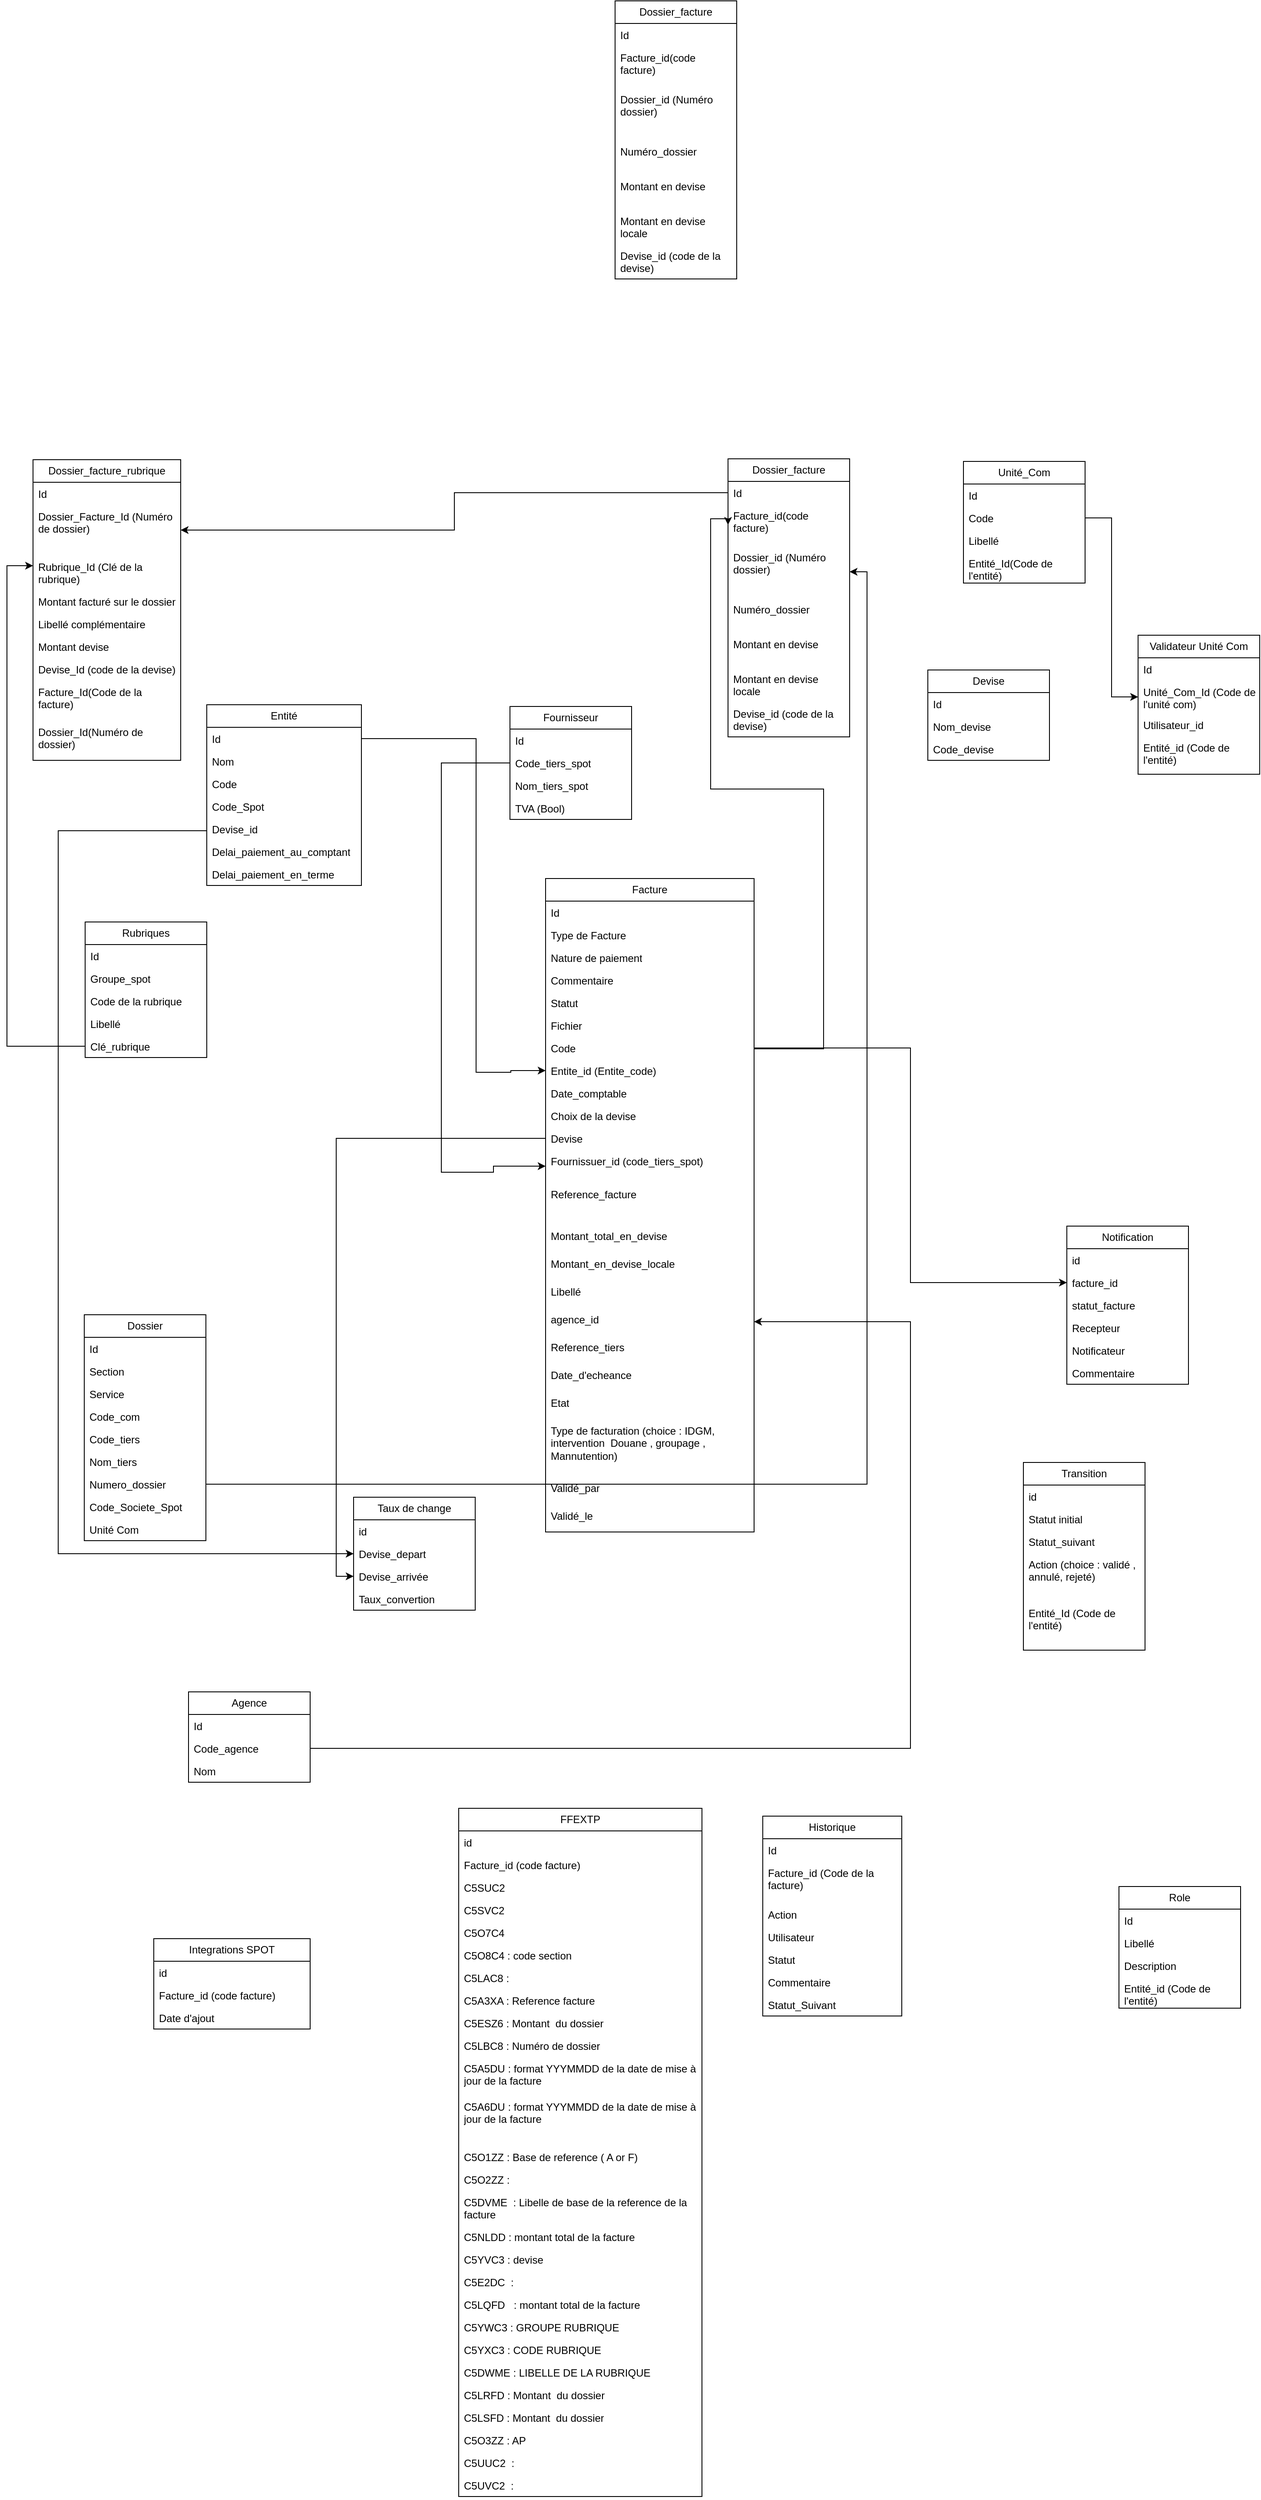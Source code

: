 <mxfile version="27.0.6">
  <diagram name="Page-1" id="lagUFcK879aq476OS2vd">
    <mxGraphModel dx="1418" dy="1989" grid="1" gridSize="10" guides="1" tooltips="1" connect="1" arrows="1" fold="1" page="1" pageScale="1" pageWidth="827" pageHeight="1169" math="0" shadow="0">
      <root>
        <mxCell id="0" />
        <mxCell id="1" parent="0" />
        <mxCell id="rWMNpIEa6xP3qm1cP_xd-7" value="Entité" style="swimlane;fontStyle=0;childLayout=stackLayout;horizontal=1;startSize=26;fillColor=none;horizontalStack=0;resizeParent=1;resizeParentMax=0;resizeLast=0;collapsible=1;marginBottom=0;whiteSpace=wrap;html=1;" parent="1" vertex="1">
          <mxGeometry x="370" y="440" width="178" height="208" as="geometry" />
        </mxCell>
        <mxCell id="rWMNpIEa6xP3qm1cP_xd-8" value="Id" style="text;strokeColor=none;fillColor=none;align=left;verticalAlign=top;spacingLeft=4;spacingRight=4;overflow=hidden;rotatable=0;points=[[0,0.5],[1,0.5]];portConstraint=eastwest;whiteSpace=wrap;html=1;" parent="rWMNpIEa6xP3qm1cP_xd-7" vertex="1">
          <mxGeometry y="26" width="178" height="26" as="geometry" />
        </mxCell>
        <mxCell id="rWMNpIEa6xP3qm1cP_xd-9" value="Nom" style="text;strokeColor=none;fillColor=none;align=left;verticalAlign=top;spacingLeft=4;spacingRight=4;overflow=hidden;rotatable=0;points=[[0,0.5],[1,0.5]];portConstraint=eastwest;whiteSpace=wrap;html=1;" parent="rWMNpIEa6xP3qm1cP_xd-7" vertex="1">
          <mxGeometry y="52" width="178" height="26" as="geometry" />
        </mxCell>
        <mxCell id="rWMNpIEa6xP3qm1cP_xd-10" value="Code" style="text;strokeColor=none;fillColor=none;align=left;verticalAlign=top;spacingLeft=4;spacingRight=4;overflow=hidden;rotatable=0;points=[[0,0.5],[1,0.5]];portConstraint=eastwest;whiteSpace=wrap;html=1;" parent="rWMNpIEa6xP3qm1cP_xd-7" vertex="1">
          <mxGeometry y="78" width="178" height="26" as="geometry" />
        </mxCell>
        <mxCell id="rWMNpIEa6xP3qm1cP_xd-40" value="Code_Spot" style="text;strokeColor=none;fillColor=none;align=left;verticalAlign=top;spacingLeft=4;spacingRight=4;overflow=hidden;rotatable=0;points=[[0,0.5],[1,0.5]];portConstraint=eastwest;whiteSpace=wrap;html=1;" parent="rWMNpIEa6xP3qm1cP_xd-7" vertex="1">
          <mxGeometry y="104" width="178" height="26" as="geometry" />
        </mxCell>
        <mxCell id="rWMNpIEa6xP3qm1cP_xd-53" value="Devise_id" style="text;strokeColor=none;fillColor=none;align=left;verticalAlign=top;spacingLeft=4;spacingRight=4;overflow=hidden;rotatable=0;points=[[0,0.5],[1,0.5]];portConstraint=eastwest;whiteSpace=wrap;html=1;" parent="rWMNpIEa6xP3qm1cP_xd-7" vertex="1">
          <mxGeometry y="130" width="178" height="26" as="geometry" />
        </mxCell>
        <mxCell id="rWMNpIEa6xP3qm1cP_xd-84" value="Delai_paiement_au_comptant" style="text;strokeColor=none;fillColor=none;align=left;verticalAlign=top;spacingLeft=4;spacingRight=4;overflow=hidden;rotatable=0;points=[[0,0.5],[1,0.5]];portConstraint=eastwest;whiteSpace=wrap;html=1;" parent="rWMNpIEa6xP3qm1cP_xd-7" vertex="1">
          <mxGeometry y="156" width="178" height="26" as="geometry" />
        </mxCell>
        <mxCell id="rWMNpIEa6xP3qm1cP_xd-85" value="Delai_paiement_en_terme" style="text;strokeColor=none;fillColor=none;align=left;verticalAlign=top;spacingLeft=4;spacingRight=4;overflow=hidden;rotatable=0;points=[[0,0.5],[1,0.5]];portConstraint=eastwest;whiteSpace=wrap;html=1;" parent="rWMNpIEa6xP3qm1cP_xd-7" vertex="1">
          <mxGeometry y="182" width="178" height="26" as="geometry" />
        </mxCell>
        <mxCell id="rWMNpIEa6xP3qm1cP_xd-11" value="Facture" style="swimlane;fontStyle=0;childLayout=stackLayout;horizontal=1;startSize=26;fillColor=none;horizontalStack=0;resizeParent=1;resizeParentMax=0;resizeLast=0;collapsible=1;marginBottom=0;whiteSpace=wrap;html=1;" parent="1" vertex="1">
          <mxGeometry x="760" y="640" width="240" height="752" as="geometry" />
        </mxCell>
        <mxCell id="rWMNpIEa6xP3qm1cP_xd-12" value="Id" style="text;strokeColor=none;fillColor=none;align=left;verticalAlign=top;spacingLeft=4;spacingRight=4;overflow=hidden;rotatable=0;points=[[0,0.5],[1,0.5]];portConstraint=eastwest;whiteSpace=wrap;html=1;" parent="rWMNpIEa6xP3qm1cP_xd-11" vertex="1">
          <mxGeometry y="26" width="240" height="26" as="geometry" />
        </mxCell>
        <mxCell id="rWMNpIEa6xP3qm1cP_xd-13" value="Type de Facture" style="text;strokeColor=none;fillColor=none;align=left;verticalAlign=top;spacingLeft=4;spacingRight=4;overflow=hidden;rotatable=0;points=[[0,0.5],[1,0.5]];portConstraint=eastwest;whiteSpace=wrap;html=1;" parent="rWMNpIEa6xP3qm1cP_xd-11" vertex="1">
          <mxGeometry y="52" width="240" height="26" as="geometry" />
        </mxCell>
        <mxCell id="rWMNpIEa6xP3qm1cP_xd-14" value="Nature de paiement" style="text;strokeColor=none;fillColor=none;align=left;verticalAlign=top;spacingLeft=4;spacingRight=4;overflow=hidden;rotatable=0;points=[[0,0.5],[1,0.5]];portConstraint=eastwest;whiteSpace=wrap;html=1;" parent="rWMNpIEa6xP3qm1cP_xd-11" vertex="1">
          <mxGeometry y="78" width="240" height="26" as="geometry" />
        </mxCell>
        <mxCell id="rWMNpIEa6xP3qm1cP_xd-16" value="Commentaire" style="text;strokeColor=none;fillColor=none;align=left;verticalAlign=top;spacingLeft=4;spacingRight=4;overflow=hidden;rotatable=0;points=[[0,0.5],[1,0.5]];portConstraint=eastwest;whiteSpace=wrap;html=1;" parent="rWMNpIEa6xP3qm1cP_xd-11" vertex="1">
          <mxGeometry y="104" width="240" height="26" as="geometry" />
        </mxCell>
        <mxCell id="rWMNpIEa6xP3qm1cP_xd-17" value="Statut" style="text;strokeColor=none;fillColor=none;align=left;verticalAlign=top;spacingLeft=4;spacingRight=4;overflow=hidden;rotatable=0;points=[[0,0.5],[1,0.5]];portConstraint=eastwest;whiteSpace=wrap;html=1;" parent="rWMNpIEa6xP3qm1cP_xd-11" vertex="1">
          <mxGeometry y="130" width="240" height="26" as="geometry" />
        </mxCell>
        <mxCell id="rWMNpIEa6xP3qm1cP_xd-18" value="Fichier" style="text;strokeColor=none;fillColor=none;align=left;verticalAlign=top;spacingLeft=4;spacingRight=4;overflow=hidden;rotatable=0;points=[[0,0.5],[1,0.5]];portConstraint=eastwest;whiteSpace=wrap;html=1;" parent="rWMNpIEa6xP3qm1cP_xd-11" vertex="1">
          <mxGeometry y="156" width="240" height="26" as="geometry" />
        </mxCell>
        <mxCell id="rWMNpIEa6xP3qm1cP_xd-27" value="Code" style="text;strokeColor=none;fillColor=none;align=left;verticalAlign=top;spacingLeft=4;spacingRight=4;overflow=hidden;rotatable=0;points=[[0,0.5],[1,0.5]];portConstraint=eastwest;whiteSpace=wrap;html=1;" parent="rWMNpIEa6xP3qm1cP_xd-11" vertex="1">
          <mxGeometry y="182" width="240" height="26" as="geometry" />
        </mxCell>
        <mxCell id="rWMNpIEa6xP3qm1cP_xd-28" value="Entite_id (Entite_code)" style="text;strokeColor=none;fillColor=none;align=left;verticalAlign=top;spacingLeft=4;spacingRight=4;overflow=hidden;rotatable=0;points=[[0,0.5],[1,0.5]];portConstraint=eastwest;whiteSpace=wrap;html=1;" parent="rWMNpIEa6xP3qm1cP_xd-11" vertex="1">
          <mxGeometry y="208" width="240" height="26" as="geometry" />
        </mxCell>
        <mxCell id="rWMNpIEa6xP3qm1cP_xd-44" value="Date_comptable" style="text;strokeColor=none;fillColor=none;align=left;verticalAlign=top;spacingLeft=4;spacingRight=4;overflow=hidden;rotatable=0;points=[[0,0.5],[1,0.5]];portConstraint=eastwest;whiteSpace=wrap;html=1;" parent="rWMNpIEa6xP3qm1cP_xd-11" vertex="1">
          <mxGeometry y="234" width="240" height="26" as="geometry" />
        </mxCell>
        <mxCell id="rWMNpIEa6xP3qm1cP_xd-45" value="Choix de la devise" style="text;strokeColor=none;fillColor=none;align=left;verticalAlign=top;spacingLeft=4;spacingRight=4;overflow=hidden;rotatable=0;points=[[0,0.5],[1,0.5]];portConstraint=eastwest;whiteSpace=wrap;html=1;" parent="rWMNpIEa6xP3qm1cP_xd-11" vertex="1">
          <mxGeometry y="260" width="240" height="26" as="geometry" />
        </mxCell>
        <mxCell id="rWMNpIEa6xP3qm1cP_xd-46" value="Devise" style="text;strokeColor=none;fillColor=none;align=left;verticalAlign=top;spacingLeft=4;spacingRight=4;overflow=hidden;rotatable=0;points=[[0,0.5],[1,0.5]];portConstraint=eastwest;whiteSpace=wrap;html=1;" parent="rWMNpIEa6xP3qm1cP_xd-11" vertex="1">
          <mxGeometry y="286" width="240" height="26" as="geometry" />
        </mxCell>
        <mxCell id="rWMNpIEa6xP3qm1cP_xd-68" value="&lt;font&gt;Fournissuer_id (code_tiers_spot)&lt;/font&gt;" style="text;strokeColor=none;fillColor=none;align=left;verticalAlign=top;spacingLeft=4;spacingRight=4;overflow=hidden;rotatable=0;points=[[0,0.5],[1,0.5]];portConstraint=eastwest;whiteSpace=wrap;html=1;" parent="rWMNpIEa6xP3qm1cP_xd-11" vertex="1">
          <mxGeometry y="312" width="240" height="38" as="geometry" />
        </mxCell>
        <mxCell id="rWMNpIEa6xP3qm1cP_xd-72" value="&lt;font&gt;Reference_facture&lt;/font&gt;" style="text;strokeColor=none;fillColor=none;align=left;verticalAlign=top;spacingLeft=4;spacingRight=4;overflow=hidden;rotatable=0;points=[[0,0.5],[1,0.5]];portConstraint=eastwest;whiteSpace=wrap;html=1;" parent="rWMNpIEa6xP3qm1cP_xd-11" vertex="1">
          <mxGeometry y="350" width="240" height="48" as="geometry" />
        </mxCell>
        <mxCell id="rWMNpIEa6xP3qm1cP_xd-73" value="&lt;font&gt;Montant_total_en_devise&lt;/font&gt;" style="text;strokeColor=none;fillColor=none;align=left;verticalAlign=top;spacingLeft=4;spacingRight=4;overflow=hidden;rotatable=0;points=[[0,0.5],[1,0.5]];portConstraint=eastwest;whiteSpace=wrap;html=1;" parent="rWMNpIEa6xP3qm1cP_xd-11" vertex="1">
          <mxGeometry y="398" width="240" height="32" as="geometry" />
        </mxCell>
        <mxCell id="rWMNpIEa6xP3qm1cP_xd-74" value="&lt;font&gt;Montant_en_devise_locale&lt;/font&gt;" style="text;strokeColor=none;fillColor=none;align=left;verticalAlign=top;spacingLeft=4;spacingRight=4;overflow=hidden;rotatable=0;points=[[0,0.5],[1,0.5]];portConstraint=eastwest;whiteSpace=wrap;html=1;" parent="rWMNpIEa6xP3qm1cP_xd-11" vertex="1">
          <mxGeometry y="430" width="240" height="32" as="geometry" />
        </mxCell>
        <mxCell id="rWMNpIEa6xP3qm1cP_xd-75" value="&lt;font&gt;Libellé&lt;/font&gt;" style="text;strokeColor=none;fillColor=none;align=left;verticalAlign=top;spacingLeft=4;spacingRight=4;overflow=hidden;rotatable=0;points=[[0,0.5],[1,0.5]];portConstraint=eastwest;whiteSpace=wrap;html=1;" parent="rWMNpIEa6xP3qm1cP_xd-11" vertex="1">
          <mxGeometry y="462" width="240" height="32" as="geometry" />
        </mxCell>
        <mxCell id="rWMNpIEa6xP3qm1cP_xd-80" value="&lt;font&gt;agence_id&lt;/font&gt;" style="text;strokeColor=none;fillColor=none;align=left;verticalAlign=top;spacingLeft=4;spacingRight=4;overflow=hidden;rotatable=0;points=[[0,0.5],[1,0.5]];portConstraint=eastwest;whiteSpace=wrap;html=1;" parent="rWMNpIEa6xP3qm1cP_xd-11" vertex="1">
          <mxGeometry y="494" width="240" height="32" as="geometry" />
        </mxCell>
        <mxCell id="rWMNpIEa6xP3qm1cP_xd-82" value="&lt;font&gt;Reference_tiers&lt;/font&gt;" style="text;strokeColor=none;fillColor=none;align=left;verticalAlign=top;spacingLeft=4;spacingRight=4;overflow=hidden;rotatable=0;points=[[0,0.5],[1,0.5]];portConstraint=eastwest;whiteSpace=wrap;html=1;" parent="rWMNpIEa6xP3qm1cP_xd-11" vertex="1">
          <mxGeometry y="526" width="240" height="32" as="geometry" />
        </mxCell>
        <mxCell id="rWMNpIEa6xP3qm1cP_xd-83" value="&lt;font&gt;Date_d&#39;echeance&lt;/font&gt;" style="text;strokeColor=none;fillColor=none;align=left;verticalAlign=top;spacingLeft=4;spacingRight=4;overflow=hidden;rotatable=0;points=[[0,0.5],[1,0.5]];portConstraint=eastwest;whiteSpace=wrap;html=1;" parent="rWMNpIEa6xP3qm1cP_xd-11" vertex="1">
          <mxGeometry y="558" width="240" height="32" as="geometry" />
        </mxCell>
        <mxCell id="rWMNpIEa6xP3qm1cP_xd-104" value="Etat" style="text;strokeColor=none;fillColor=none;align=left;verticalAlign=top;spacingLeft=4;spacingRight=4;overflow=hidden;rotatable=0;points=[[0,0.5],[1,0.5]];portConstraint=eastwest;whiteSpace=wrap;html=1;" parent="rWMNpIEa6xP3qm1cP_xd-11" vertex="1">
          <mxGeometry y="590" width="240" height="32" as="geometry" />
        </mxCell>
        <mxCell id="1Y47hLmpZtW7PEp1bRGV-1" value="Type de facturation (choice : IDGM, intervention&amp;nbsp; Douane , groupage , Mannutention)" style="text;strokeColor=none;fillColor=none;align=left;verticalAlign=top;spacingLeft=4;spacingRight=4;overflow=hidden;rotatable=0;points=[[0,0.5],[1,0.5]];portConstraint=eastwest;whiteSpace=wrap;html=1;" parent="rWMNpIEa6xP3qm1cP_xd-11" vertex="1">
          <mxGeometry y="622" width="240" height="66" as="geometry" />
        </mxCell>
        <mxCell id="1Y47hLmpZtW7PEp1bRGV-47" value="Validé_par" style="text;strokeColor=none;fillColor=none;align=left;verticalAlign=top;spacingLeft=4;spacingRight=4;overflow=hidden;rotatable=0;points=[[0,0.5],[1,0.5]];portConstraint=eastwest;whiteSpace=wrap;html=1;" parent="rWMNpIEa6xP3qm1cP_xd-11" vertex="1">
          <mxGeometry y="688" width="240" height="32" as="geometry" />
        </mxCell>
        <mxCell id="1Y47hLmpZtW7PEp1bRGV-48" value="Validé_le" style="text;strokeColor=none;fillColor=none;align=left;verticalAlign=top;spacingLeft=4;spacingRight=4;overflow=hidden;rotatable=0;points=[[0,0.5],[1,0.5]];portConstraint=eastwest;whiteSpace=wrap;html=1;" parent="rWMNpIEa6xP3qm1cP_xd-11" vertex="1">
          <mxGeometry y="720" width="240" height="32" as="geometry" />
        </mxCell>
        <mxCell id="rWMNpIEa6xP3qm1cP_xd-19" value="Dossier" style="swimlane;fontStyle=0;childLayout=stackLayout;horizontal=1;startSize=26;fillColor=none;horizontalStack=0;resizeParent=1;resizeParentMax=0;resizeLast=0;collapsible=1;marginBottom=0;whiteSpace=wrap;html=1;" parent="1" vertex="1">
          <mxGeometry x="229" y="1142" width="140" height="260" as="geometry" />
        </mxCell>
        <mxCell id="rWMNpIEa6xP3qm1cP_xd-20" value="Id" style="text;strokeColor=none;fillColor=none;align=left;verticalAlign=top;spacingLeft=4;spacingRight=4;overflow=hidden;rotatable=0;points=[[0,0.5],[1,0.5]];portConstraint=eastwest;whiteSpace=wrap;html=1;" parent="rWMNpIEa6xP3qm1cP_xd-19" vertex="1">
          <mxGeometry y="26" width="140" height="26" as="geometry" />
        </mxCell>
        <mxCell id="rWMNpIEa6xP3qm1cP_xd-21" value="Section" style="text;strokeColor=none;fillColor=none;align=left;verticalAlign=top;spacingLeft=4;spacingRight=4;overflow=hidden;rotatable=0;points=[[0,0.5],[1,0.5]];portConstraint=eastwest;whiteSpace=wrap;html=1;" parent="rWMNpIEa6xP3qm1cP_xd-19" vertex="1">
          <mxGeometry y="52" width="140" height="26" as="geometry" />
        </mxCell>
        <mxCell id="rWMNpIEa6xP3qm1cP_xd-32" value="Service" style="text;strokeColor=none;fillColor=none;align=left;verticalAlign=top;spacingLeft=4;spacingRight=4;overflow=hidden;rotatable=0;points=[[0,0.5],[1,0.5]];portConstraint=eastwest;whiteSpace=wrap;html=1;" parent="rWMNpIEa6xP3qm1cP_xd-19" vertex="1">
          <mxGeometry y="78" width="140" height="26" as="geometry" />
        </mxCell>
        <mxCell id="rWMNpIEa6xP3qm1cP_xd-33" value="Code_com" style="text;strokeColor=none;fillColor=none;align=left;verticalAlign=top;spacingLeft=4;spacingRight=4;overflow=hidden;rotatable=0;points=[[0,0.5],[1,0.5]];portConstraint=eastwest;whiteSpace=wrap;html=1;" parent="rWMNpIEa6xP3qm1cP_xd-19" vertex="1">
          <mxGeometry y="104" width="140" height="26" as="geometry" />
        </mxCell>
        <mxCell id="rWMNpIEa6xP3qm1cP_xd-35" value="Code_tiers" style="text;strokeColor=none;fillColor=none;align=left;verticalAlign=top;spacingLeft=4;spacingRight=4;overflow=hidden;rotatable=0;points=[[0,0.5],[1,0.5]];portConstraint=eastwest;whiteSpace=wrap;html=1;" parent="rWMNpIEa6xP3qm1cP_xd-19" vertex="1">
          <mxGeometry y="130" width="140" height="26" as="geometry" />
        </mxCell>
        <mxCell id="rWMNpIEa6xP3qm1cP_xd-36" value="Nom_tiers" style="text;strokeColor=none;fillColor=none;align=left;verticalAlign=top;spacingLeft=4;spacingRight=4;overflow=hidden;rotatable=0;points=[[0,0.5],[1,0.5]];portConstraint=eastwest;whiteSpace=wrap;html=1;" parent="rWMNpIEa6xP3qm1cP_xd-19" vertex="1">
          <mxGeometry y="156" width="140" height="26" as="geometry" />
        </mxCell>
        <mxCell id="rWMNpIEa6xP3qm1cP_xd-37" value="Numero_dossier" style="text;strokeColor=none;fillColor=none;align=left;verticalAlign=top;spacingLeft=4;spacingRight=4;overflow=hidden;rotatable=0;points=[[0,0.5],[1,0.5]];portConstraint=eastwest;whiteSpace=wrap;html=1;" parent="rWMNpIEa6xP3qm1cP_xd-19" vertex="1">
          <mxGeometry y="182" width="140" height="26" as="geometry" />
        </mxCell>
        <mxCell id="rWMNpIEa6xP3qm1cP_xd-38" value="Code_Societe_Spot" style="text;strokeColor=none;fillColor=none;align=left;verticalAlign=top;spacingLeft=4;spacingRight=4;overflow=hidden;rotatable=0;points=[[0,0.5],[1,0.5]];portConstraint=eastwest;whiteSpace=wrap;html=1;" parent="rWMNpIEa6xP3qm1cP_xd-19" vertex="1">
          <mxGeometry y="208" width="140" height="26" as="geometry" />
        </mxCell>
        <mxCell id="1Y47hLmpZtW7PEp1bRGV-29" value="Unité Com" style="text;strokeColor=none;fillColor=none;align=left;verticalAlign=top;spacingLeft=4;spacingRight=4;overflow=hidden;rotatable=0;points=[[0,0.5],[1,0.5]];portConstraint=eastwest;whiteSpace=wrap;html=1;" parent="rWMNpIEa6xP3qm1cP_xd-19" vertex="1">
          <mxGeometry y="234" width="140" height="26" as="geometry" />
        </mxCell>
        <mxCell id="rWMNpIEa6xP3qm1cP_xd-23" value="Dossier_facture" style="swimlane;fontStyle=0;childLayout=stackLayout;horizontal=1;startSize=26;fillColor=none;horizontalStack=0;resizeParent=1;resizeParentMax=0;resizeLast=0;collapsible=1;marginBottom=0;whiteSpace=wrap;html=1;" parent="1" vertex="1">
          <mxGeometry x="970" y="157" width="140" height="320" as="geometry" />
        </mxCell>
        <mxCell id="rWMNpIEa6xP3qm1cP_xd-24" value="Id" style="text;strokeColor=none;fillColor=none;align=left;verticalAlign=top;spacingLeft=4;spacingRight=4;overflow=hidden;rotatable=0;points=[[0,0.5],[1,0.5]];portConstraint=eastwest;whiteSpace=wrap;html=1;" parent="rWMNpIEa6xP3qm1cP_xd-23" vertex="1">
          <mxGeometry y="26" width="140" height="26" as="geometry" />
        </mxCell>
        <mxCell id="rWMNpIEa6xP3qm1cP_xd-25" value="Facture_id(code&amp;nbsp; facture)" style="text;strokeColor=none;fillColor=none;align=left;verticalAlign=top;spacingLeft=4;spacingRight=4;overflow=hidden;rotatable=0;points=[[0,0.5],[1,0.5]];portConstraint=eastwest;whiteSpace=wrap;html=1;" parent="rWMNpIEa6xP3qm1cP_xd-23" vertex="1">
          <mxGeometry y="52" width="140" height="48" as="geometry" />
        </mxCell>
        <mxCell id="rWMNpIEa6xP3qm1cP_xd-26" value="Dossier_id (Numéro dossier)" style="text;strokeColor=none;fillColor=none;align=left;verticalAlign=top;spacingLeft=4;spacingRight=4;overflow=hidden;rotatable=0;points=[[0,0.5],[1,0.5]];portConstraint=eastwest;whiteSpace=wrap;html=1;" parent="rWMNpIEa6xP3qm1cP_xd-23" vertex="1">
          <mxGeometry y="100" width="140" height="60" as="geometry" />
        </mxCell>
        <mxCell id="1Y47hLmpZtW7PEp1bRGV-16" value="Numéro_dossier" style="text;strokeColor=none;fillColor=none;align=left;verticalAlign=top;spacingLeft=4;spacingRight=4;overflow=hidden;rotatable=0;points=[[0,0.5],[1,0.5]];portConstraint=eastwest;whiteSpace=wrap;html=1;" parent="rWMNpIEa6xP3qm1cP_xd-23" vertex="1">
          <mxGeometry y="160" width="140" height="40" as="geometry" />
        </mxCell>
        <mxCell id="1Y47hLmpZtW7PEp1bRGV-26" value="Montant en devise" style="text;strokeColor=none;fillColor=none;align=left;verticalAlign=top;spacingLeft=4;spacingRight=4;overflow=hidden;rotatable=0;points=[[0,0.5],[1,0.5]];portConstraint=eastwest;whiteSpace=wrap;html=1;" parent="rWMNpIEa6xP3qm1cP_xd-23" vertex="1">
          <mxGeometry y="200" width="140" height="40" as="geometry" />
        </mxCell>
        <mxCell id="1Y47hLmpZtW7PEp1bRGV-27" value="Montant en devise locale" style="text;strokeColor=none;fillColor=none;align=left;verticalAlign=top;spacingLeft=4;spacingRight=4;overflow=hidden;rotatable=0;points=[[0,0.5],[1,0.5]];portConstraint=eastwest;whiteSpace=wrap;html=1;" parent="rWMNpIEa6xP3qm1cP_xd-23" vertex="1">
          <mxGeometry y="240" width="140" height="40" as="geometry" />
        </mxCell>
        <mxCell id="1Y47hLmpZtW7PEp1bRGV-28" value="Devise_id (code de la devise)" style="text;strokeColor=none;fillColor=none;align=left;verticalAlign=top;spacingLeft=4;spacingRight=4;overflow=hidden;rotatable=0;points=[[0,0.5],[1,0.5]];portConstraint=eastwest;whiteSpace=wrap;html=1;" parent="rWMNpIEa6xP3qm1cP_xd-23" vertex="1">
          <mxGeometry y="280" width="140" height="40" as="geometry" />
        </mxCell>
        <mxCell id="rWMNpIEa6xP3qm1cP_xd-31" style="edgeStyle=orthogonalEdgeStyle;rounded=0;orthogonalLoop=1;jettySize=auto;html=1;entryX=0;entryY=0.5;entryDx=0;entryDy=0;" parent="1" source="rWMNpIEa6xP3qm1cP_xd-8" target="rWMNpIEa6xP3qm1cP_xd-28" edge="1">
          <mxGeometry relative="1" as="geometry">
            <Array as="points">
              <mxPoint x="680" y="479" />
              <mxPoint x="680" y="863" />
              <mxPoint x="720" y="863" />
              <mxPoint x="720" y="861" />
            </Array>
          </mxGeometry>
        </mxCell>
        <mxCell id="rWMNpIEa6xP3qm1cP_xd-41" style="edgeStyle=orthogonalEdgeStyle;rounded=0;orthogonalLoop=1;jettySize=auto;html=1;entryX=0;entryY=0.5;entryDx=0;entryDy=0;" parent="1" source="rWMNpIEa6xP3qm1cP_xd-27" target="rWMNpIEa6xP3qm1cP_xd-25" edge="1">
          <mxGeometry relative="1" as="geometry">
            <Array as="points">
              <mxPoint x="1080" y="836" />
              <mxPoint x="1080" y="537" />
              <mxPoint x="950" y="537" />
              <mxPoint x="950" y="226" />
            </Array>
          </mxGeometry>
        </mxCell>
        <mxCell id="rWMNpIEa6xP3qm1cP_xd-43" style="edgeStyle=orthogonalEdgeStyle;rounded=0;orthogonalLoop=1;jettySize=auto;html=1;entryX=1;entryY=0.5;entryDx=0;entryDy=0;" parent="1" source="rWMNpIEa6xP3qm1cP_xd-37" target="rWMNpIEa6xP3qm1cP_xd-26" edge="1">
          <mxGeometry relative="1" as="geometry">
            <Array as="points">
              <mxPoint x="1130" y="1337" />
              <mxPoint x="1130" y="287" />
            </Array>
          </mxGeometry>
        </mxCell>
        <mxCell id="rWMNpIEa6xP3qm1cP_xd-48" value="Devise" style="swimlane;fontStyle=0;childLayout=stackLayout;horizontal=1;startSize=26;fillColor=none;horizontalStack=0;resizeParent=1;resizeParentMax=0;resizeLast=0;collapsible=1;marginBottom=0;whiteSpace=wrap;html=1;" parent="1" vertex="1">
          <mxGeometry x="1200" y="400" width="140" height="104" as="geometry" />
        </mxCell>
        <mxCell id="rWMNpIEa6xP3qm1cP_xd-49" value="Id&amp;nbsp;" style="text;strokeColor=none;fillColor=none;align=left;verticalAlign=top;spacingLeft=4;spacingRight=4;overflow=hidden;rotatable=0;points=[[0,0.5],[1,0.5]];portConstraint=eastwest;whiteSpace=wrap;html=1;" parent="rWMNpIEa6xP3qm1cP_xd-48" vertex="1">
          <mxGeometry y="26" width="140" height="26" as="geometry" />
        </mxCell>
        <mxCell id="rWMNpIEa6xP3qm1cP_xd-50" value="Nom_devise" style="text;strokeColor=none;fillColor=none;align=left;verticalAlign=top;spacingLeft=4;spacingRight=4;overflow=hidden;rotatable=0;points=[[0,0.5],[1,0.5]];portConstraint=eastwest;whiteSpace=wrap;html=1;" parent="rWMNpIEa6xP3qm1cP_xd-48" vertex="1">
          <mxGeometry y="52" width="140" height="26" as="geometry" />
        </mxCell>
        <mxCell id="rWMNpIEa6xP3qm1cP_xd-51" value="Code_devise" style="text;strokeColor=none;fillColor=none;align=left;verticalAlign=top;spacingLeft=4;spacingRight=4;overflow=hidden;rotatable=0;points=[[0,0.5],[1,0.5]];portConstraint=eastwest;whiteSpace=wrap;html=1;" parent="rWMNpIEa6xP3qm1cP_xd-48" vertex="1">
          <mxGeometry y="78" width="140" height="26" as="geometry" />
        </mxCell>
        <mxCell id="rWMNpIEa6xP3qm1cP_xd-54" value="Taux de&amp;nbsp;&lt;span style=&quot;background-color: transparent; color: light-dark(rgb(0, 0, 0), rgb(255, 255, 255));&quot;&gt;change&lt;/span&gt;" style="swimlane;fontStyle=0;childLayout=stackLayout;horizontal=1;startSize=26;fillColor=none;horizontalStack=0;resizeParent=1;resizeParentMax=0;resizeLast=0;collapsible=1;marginBottom=0;whiteSpace=wrap;html=1;" parent="1" vertex="1">
          <mxGeometry x="539" y="1352" width="140" height="130" as="geometry" />
        </mxCell>
        <mxCell id="rWMNpIEa6xP3qm1cP_xd-55" value="id" style="text;strokeColor=none;fillColor=none;align=left;verticalAlign=top;spacingLeft=4;spacingRight=4;overflow=hidden;rotatable=0;points=[[0,0.5],[1,0.5]];portConstraint=eastwest;whiteSpace=wrap;html=1;" parent="rWMNpIEa6xP3qm1cP_xd-54" vertex="1">
          <mxGeometry y="26" width="140" height="26" as="geometry" />
        </mxCell>
        <mxCell id="rWMNpIEa6xP3qm1cP_xd-56" value="Devise_depart" style="text;strokeColor=none;fillColor=none;align=left;verticalAlign=top;spacingLeft=4;spacingRight=4;overflow=hidden;rotatable=0;points=[[0,0.5],[1,0.5]];portConstraint=eastwest;whiteSpace=wrap;html=1;" parent="rWMNpIEa6xP3qm1cP_xd-54" vertex="1">
          <mxGeometry y="52" width="140" height="26" as="geometry" />
        </mxCell>
        <mxCell id="rWMNpIEa6xP3qm1cP_xd-57" value="Devise_arrivée" style="text;strokeColor=none;fillColor=none;align=left;verticalAlign=top;spacingLeft=4;spacingRight=4;overflow=hidden;rotatable=0;points=[[0,0.5],[1,0.5]];portConstraint=eastwest;whiteSpace=wrap;html=1;" parent="rWMNpIEa6xP3qm1cP_xd-54" vertex="1">
          <mxGeometry y="78" width="140" height="26" as="geometry" />
        </mxCell>
        <mxCell id="rWMNpIEa6xP3qm1cP_xd-61" value="Taux_convertion" style="text;strokeColor=none;fillColor=none;align=left;verticalAlign=top;spacingLeft=4;spacingRight=4;overflow=hidden;rotatable=0;points=[[0,0.5],[1,0.5]];portConstraint=eastwest;whiteSpace=wrap;html=1;" parent="rWMNpIEa6xP3qm1cP_xd-54" vertex="1">
          <mxGeometry y="104" width="140" height="26" as="geometry" />
        </mxCell>
        <mxCell id="rWMNpIEa6xP3qm1cP_xd-59" style="edgeStyle=orthogonalEdgeStyle;rounded=0;orthogonalLoop=1;jettySize=auto;html=1;entryX=0;entryY=0.5;entryDx=0;entryDy=0;" parent="1" source="rWMNpIEa6xP3qm1cP_xd-53" target="rWMNpIEa6xP3qm1cP_xd-56" edge="1">
          <mxGeometry relative="1" as="geometry">
            <Array as="points">
              <mxPoint x="199" y="585" />
              <mxPoint x="199" y="1417" />
            </Array>
          </mxGeometry>
        </mxCell>
        <mxCell id="rWMNpIEa6xP3qm1cP_xd-60" style="edgeStyle=orthogonalEdgeStyle;rounded=0;orthogonalLoop=1;jettySize=auto;html=1;entryX=0;entryY=0.5;entryDx=0;entryDy=0;" parent="1" source="rWMNpIEa6xP3qm1cP_xd-46" target="rWMNpIEa6xP3qm1cP_xd-57" edge="1">
          <mxGeometry relative="1" as="geometry" />
        </mxCell>
        <mxCell id="rWMNpIEa6xP3qm1cP_xd-63" value="Fournisseur" style="swimlane;fontStyle=0;childLayout=stackLayout;horizontal=1;startSize=26;fillColor=none;horizontalStack=0;resizeParent=1;resizeParentMax=0;resizeLast=0;collapsible=1;marginBottom=0;whiteSpace=wrap;html=1;" parent="1" vertex="1">
          <mxGeometry x="719" y="442" width="140" height="130" as="geometry" />
        </mxCell>
        <mxCell id="rWMNpIEa6xP3qm1cP_xd-64" value="Id" style="text;strokeColor=none;fillColor=none;align=left;verticalAlign=top;spacingLeft=4;spacingRight=4;overflow=hidden;rotatable=0;points=[[0,0.5],[1,0.5]];portConstraint=eastwest;whiteSpace=wrap;html=1;" parent="rWMNpIEa6xP3qm1cP_xd-63" vertex="1">
          <mxGeometry y="26" width="140" height="26" as="geometry" />
        </mxCell>
        <mxCell id="rWMNpIEa6xP3qm1cP_xd-65" value="Code_tiers_spot" style="text;strokeColor=none;fillColor=none;align=left;verticalAlign=top;spacingLeft=4;spacingRight=4;overflow=hidden;rotatable=0;points=[[0,0.5],[1,0.5]];portConstraint=eastwest;whiteSpace=wrap;html=1;" parent="rWMNpIEa6xP3qm1cP_xd-63" vertex="1">
          <mxGeometry y="52" width="140" height="26" as="geometry" />
        </mxCell>
        <mxCell id="rWMNpIEa6xP3qm1cP_xd-66" value="Nom_tiers_spot" style="text;strokeColor=none;fillColor=none;align=left;verticalAlign=top;spacingLeft=4;spacingRight=4;overflow=hidden;rotatable=0;points=[[0,0.5],[1,0.5]];portConstraint=eastwest;whiteSpace=wrap;html=1;" parent="rWMNpIEa6xP3qm1cP_xd-63" vertex="1">
          <mxGeometry y="78" width="140" height="26" as="geometry" />
        </mxCell>
        <mxCell id="rWMNpIEa6xP3qm1cP_xd-67" value="TVA (Bool)" style="text;strokeColor=none;fillColor=none;align=left;verticalAlign=top;spacingLeft=4;spacingRight=4;overflow=hidden;rotatable=0;points=[[0,0.5],[1,0.5]];portConstraint=eastwest;whiteSpace=wrap;html=1;" parent="rWMNpIEa6xP3qm1cP_xd-63" vertex="1">
          <mxGeometry y="104" width="140" height="26" as="geometry" />
        </mxCell>
        <mxCell id="rWMNpIEa6xP3qm1cP_xd-76" value="Agence" style="swimlane;fontStyle=0;childLayout=stackLayout;horizontal=1;startSize=26;fillColor=none;horizontalStack=0;resizeParent=1;resizeParentMax=0;resizeLast=0;collapsible=1;marginBottom=0;whiteSpace=wrap;html=1;" parent="1" vertex="1">
          <mxGeometry x="349" y="1576" width="140" height="104" as="geometry" />
        </mxCell>
        <mxCell id="rWMNpIEa6xP3qm1cP_xd-77" value="Id" style="text;strokeColor=none;fillColor=none;align=left;verticalAlign=top;spacingLeft=4;spacingRight=4;overflow=hidden;rotatable=0;points=[[0,0.5],[1,0.5]];portConstraint=eastwest;whiteSpace=wrap;html=1;" parent="rWMNpIEa6xP3qm1cP_xd-76" vertex="1">
          <mxGeometry y="26" width="140" height="26" as="geometry" />
        </mxCell>
        <mxCell id="rWMNpIEa6xP3qm1cP_xd-78" value="Code_agence" style="text;strokeColor=none;fillColor=none;align=left;verticalAlign=top;spacingLeft=4;spacingRight=4;overflow=hidden;rotatable=0;points=[[0,0.5],[1,0.5]];portConstraint=eastwest;whiteSpace=wrap;html=1;" parent="rWMNpIEa6xP3qm1cP_xd-76" vertex="1">
          <mxGeometry y="52" width="140" height="26" as="geometry" />
        </mxCell>
        <mxCell id="rWMNpIEa6xP3qm1cP_xd-79" value="Nom" style="text;strokeColor=none;fillColor=none;align=left;verticalAlign=top;spacingLeft=4;spacingRight=4;overflow=hidden;rotatable=0;points=[[0,0.5],[1,0.5]];portConstraint=eastwest;whiteSpace=wrap;html=1;" parent="rWMNpIEa6xP3qm1cP_xd-76" vertex="1">
          <mxGeometry y="78" width="140" height="26" as="geometry" />
        </mxCell>
        <mxCell id="rWMNpIEa6xP3qm1cP_xd-81" style="edgeStyle=orthogonalEdgeStyle;rounded=0;orthogonalLoop=1;jettySize=auto;html=1;entryX=1;entryY=0.5;entryDx=0;entryDy=0;" parent="1" source="rWMNpIEa6xP3qm1cP_xd-78" target="rWMNpIEa6xP3qm1cP_xd-80" edge="1">
          <mxGeometry relative="1" as="geometry">
            <Array as="points">
              <mxPoint x="1180" y="1641" />
              <mxPoint x="1180" y="1150" />
            </Array>
          </mxGeometry>
        </mxCell>
        <mxCell id="rWMNpIEa6xP3qm1cP_xd-86" value="Notification" style="swimlane;fontStyle=0;childLayout=stackLayout;horizontal=1;startSize=26;fillColor=none;horizontalStack=0;resizeParent=1;resizeParentMax=0;resizeLast=0;collapsible=1;marginBottom=0;whiteSpace=wrap;html=1;" parent="1" vertex="1">
          <mxGeometry x="1360" y="1040" width="140" height="182" as="geometry" />
        </mxCell>
        <mxCell id="rWMNpIEa6xP3qm1cP_xd-87" value="id" style="text;strokeColor=none;fillColor=none;align=left;verticalAlign=top;spacingLeft=4;spacingRight=4;overflow=hidden;rotatable=0;points=[[0,0.5],[1,0.5]];portConstraint=eastwest;whiteSpace=wrap;html=1;" parent="rWMNpIEa6xP3qm1cP_xd-86" vertex="1">
          <mxGeometry y="26" width="140" height="26" as="geometry" />
        </mxCell>
        <mxCell id="rWMNpIEa6xP3qm1cP_xd-88" value="facture_id" style="text;strokeColor=none;fillColor=none;align=left;verticalAlign=top;spacingLeft=4;spacingRight=4;overflow=hidden;rotatable=0;points=[[0,0.5],[1,0.5]];portConstraint=eastwest;whiteSpace=wrap;html=1;" parent="rWMNpIEa6xP3qm1cP_xd-86" vertex="1">
          <mxGeometry y="52" width="140" height="26" as="geometry" />
        </mxCell>
        <mxCell id="rWMNpIEa6xP3qm1cP_xd-89" value="statut_facture" style="text;strokeColor=none;fillColor=none;align=left;verticalAlign=top;spacingLeft=4;spacingRight=4;overflow=hidden;rotatable=0;points=[[0,0.5],[1,0.5]];portConstraint=eastwest;whiteSpace=wrap;html=1;" parent="rWMNpIEa6xP3qm1cP_xd-86" vertex="1">
          <mxGeometry y="78" width="140" height="26" as="geometry" />
        </mxCell>
        <mxCell id="rWMNpIEa6xP3qm1cP_xd-90" value="Recepteur" style="text;strokeColor=none;fillColor=none;align=left;verticalAlign=top;spacingLeft=4;spacingRight=4;overflow=hidden;rotatable=0;points=[[0,0.5],[1,0.5]];portConstraint=eastwest;whiteSpace=wrap;html=1;" parent="rWMNpIEa6xP3qm1cP_xd-86" vertex="1">
          <mxGeometry y="104" width="140" height="26" as="geometry" />
        </mxCell>
        <mxCell id="rWMNpIEa6xP3qm1cP_xd-91" value="Notificateur" style="text;strokeColor=none;fillColor=none;align=left;verticalAlign=top;spacingLeft=4;spacingRight=4;overflow=hidden;rotatable=0;points=[[0,0.5],[1,0.5]];portConstraint=eastwest;whiteSpace=wrap;html=1;" parent="rWMNpIEa6xP3qm1cP_xd-86" vertex="1">
          <mxGeometry y="130" width="140" height="26" as="geometry" />
        </mxCell>
        <mxCell id="rWMNpIEa6xP3qm1cP_xd-92" value="Commentaire" style="text;strokeColor=none;fillColor=none;align=left;verticalAlign=top;spacingLeft=4;spacingRight=4;overflow=hidden;rotatable=0;points=[[0,0.5],[1,0.5]];portConstraint=eastwest;whiteSpace=wrap;html=1;" parent="rWMNpIEa6xP3qm1cP_xd-86" vertex="1">
          <mxGeometry y="156" width="140" height="26" as="geometry" />
        </mxCell>
        <mxCell id="rWMNpIEa6xP3qm1cP_xd-100" value="Transition" style="swimlane;fontStyle=0;childLayout=stackLayout;horizontal=1;startSize=26;fillColor=none;horizontalStack=0;resizeParent=1;resizeParentMax=0;resizeLast=0;collapsible=1;marginBottom=0;whiteSpace=wrap;html=1;" parent="1" vertex="1">
          <mxGeometry x="1310" y="1312" width="140" height="216" as="geometry" />
        </mxCell>
        <mxCell id="rWMNpIEa6xP3qm1cP_xd-101" value="id" style="text;strokeColor=none;fillColor=none;align=left;verticalAlign=top;spacingLeft=4;spacingRight=4;overflow=hidden;rotatable=0;points=[[0,0.5],[1,0.5]];portConstraint=eastwest;whiteSpace=wrap;html=1;" parent="rWMNpIEa6xP3qm1cP_xd-100" vertex="1">
          <mxGeometry y="26" width="140" height="26" as="geometry" />
        </mxCell>
        <mxCell id="rWMNpIEa6xP3qm1cP_xd-102" value="Statut initial" style="text;strokeColor=none;fillColor=none;align=left;verticalAlign=top;spacingLeft=4;spacingRight=4;overflow=hidden;rotatable=0;points=[[0,0.5],[1,0.5]];portConstraint=eastwest;whiteSpace=wrap;html=1;" parent="rWMNpIEa6xP3qm1cP_xd-100" vertex="1">
          <mxGeometry y="52" width="140" height="26" as="geometry" />
        </mxCell>
        <mxCell id="rWMNpIEa6xP3qm1cP_xd-103" value="Statut_suivant" style="text;strokeColor=none;fillColor=none;align=left;verticalAlign=top;spacingLeft=4;spacingRight=4;overflow=hidden;rotatable=0;points=[[0,0.5],[1,0.5]];portConstraint=eastwest;whiteSpace=wrap;html=1;" parent="rWMNpIEa6xP3qm1cP_xd-100" vertex="1">
          <mxGeometry y="78" width="140" height="26" as="geometry" />
        </mxCell>
        <mxCell id="rWMNpIEa6xP3qm1cP_xd-105" value="Action (choice : validé , annulé, rejeté)" style="text;strokeColor=none;fillColor=none;align=left;verticalAlign=top;spacingLeft=4;spacingRight=4;overflow=hidden;rotatable=0;points=[[0,0.5],[1,0.5]];portConstraint=eastwest;whiteSpace=wrap;html=1;" parent="rWMNpIEa6xP3qm1cP_xd-100" vertex="1">
          <mxGeometry y="104" width="140" height="56" as="geometry" />
        </mxCell>
        <mxCell id="1Y47hLmpZtW7PEp1bRGV-56" value="Entité_Id (Code de l&#39;entité)" style="text;strokeColor=none;fillColor=none;align=left;verticalAlign=top;spacingLeft=4;spacingRight=4;overflow=hidden;rotatable=0;points=[[0,0.5],[1,0.5]];portConstraint=eastwest;whiteSpace=wrap;html=1;" parent="rWMNpIEa6xP3qm1cP_xd-100" vertex="1">
          <mxGeometry y="160" width="140" height="56" as="geometry" />
        </mxCell>
        <mxCell id="rWMNpIEa6xP3qm1cP_xd-111" style="edgeStyle=orthogonalEdgeStyle;rounded=0;orthogonalLoop=1;jettySize=auto;html=1;entryX=0;entryY=0.5;entryDx=0;entryDy=0;" parent="1" source="rWMNpIEa6xP3qm1cP_xd-65" target="rWMNpIEa6xP3qm1cP_xd-68" edge="1">
          <mxGeometry relative="1" as="geometry">
            <Array as="points">
              <mxPoint x="640" y="507" />
              <mxPoint x="640" y="978" />
              <mxPoint x="700" y="978" />
              <mxPoint x="700" y="971" />
            </Array>
          </mxGeometry>
        </mxCell>
        <mxCell id="rWMNpIEa6xP3qm1cP_xd-112" style="edgeStyle=orthogonalEdgeStyle;rounded=0;orthogonalLoop=1;jettySize=auto;html=1;entryX=0;entryY=0.5;entryDx=0;entryDy=0;" parent="1" source="rWMNpIEa6xP3qm1cP_xd-27" target="rWMNpIEa6xP3qm1cP_xd-88" edge="1">
          <mxGeometry relative="1" as="geometry" />
        </mxCell>
        <mxCell id="1Y47hLmpZtW7PEp1bRGV-4" value="Rubriques" style="swimlane;fontStyle=0;childLayout=stackLayout;horizontal=1;startSize=26;fillColor=none;horizontalStack=0;resizeParent=1;resizeParentMax=0;resizeLast=0;collapsible=1;marginBottom=0;whiteSpace=wrap;html=1;" parent="1" vertex="1">
          <mxGeometry x="230" y="690" width="140" height="156" as="geometry" />
        </mxCell>
        <mxCell id="1Y47hLmpZtW7PEp1bRGV-5" value="Id" style="text;strokeColor=none;fillColor=none;align=left;verticalAlign=top;spacingLeft=4;spacingRight=4;overflow=hidden;rotatable=0;points=[[0,0.5],[1,0.5]];portConstraint=eastwest;whiteSpace=wrap;html=1;" parent="1Y47hLmpZtW7PEp1bRGV-4" vertex="1">
          <mxGeometry y="26" width="140" height="26" as="geometry" />
        </mxCell>
        <mxCell id="1Y47hLmpZtW7PEp1bRGV-6" value="Groupe_spot" style="text;strokeColor=none;fillColor=none;align=left;verticalAlign=top;spacingLeft=4;spacingRight=4;overflow=hidden;rotatable=0;points=[[0,0.5],[1,0.5]];portConstraint=eastwest;whiteSpace=wrap;html=1;" parent="1Y47hLmpZtW7PEp1bRGV-4" vertex="1">
          <mxGeometry y="52" width="140" height="26" as="geometry" />
        </mxCell>
        <mxCell id="1Y47hLmpZtW7PEp1bRGV-7" value="Code de la rubrique" style="text;strokeColor=none;fillColor=none;align=left;verticalAlign=top;spacingLeft=4;spacingRight=4;overflow=hidden;rotatable=0;points=[[0,0.5],[1,0.5]];portConstraint=eastwest;whiteSpace=wrap;html=1;" parent="1Y47hLmpZtW7PEp1bRGV-4" vertex="1">
          <mxGeometry y="78" width="140" height="26" as="geometry" />
        </mxCell>
        <mxCell id="1Y47hLmpZtW7PEp1bRGV-8" value="Libellé" style="text;strokeColor=none;fillColor=none;align=left;verticalAlign=top;spacingLeft=4;spacingRight=4;overflow=hidden;rotatable=0;points=[[0,0.5],[1,0.5]];portConstraint=eastwest;whiteSpace=wrap;html=1;" parent="1Y47hLmpZtW7PEp1bRGV-4" vertex="1">
          <mxGeometry y="104" width="140" height="26" as="geometry" />
        </mxCell>
        <mxCell id="1Y47hLmpZtW7PEp1bRGV-17" value="Clé_rubrique" style="text;strokeColor=none;fillColor=none;align=left;verticalAlign=top;spacingLeft=4;spacingRight=4;overflow=hidden;rotatable=0;points=[[0,0.5],[1,0.5]];portConstraint=eastwest;whiteSpace=wrap;html=1;" parent="1Y47hLmpZtW7PEp1bRGV-4" vertex="1">
          <mxGeometry y="130" width="140" height="26" as="geometry" />
        </mxCell>
        <mxCell id="1Y47hLmpZtW7PEp1bRGV-9" value="Dossier_facture_rubrique" style="swimlane;fontStyle=0;childLayout=stackLayout;horizontal=1;startSize=26;fillColor=none;horizontalStack=0;resizeParent=1;resizeParentMax=0;resizeLast=0;collapsible=1;marginBottom=0;whiteSpace=wrap;html=1;" parent="1" vertex="1">
          <mxGeometry x="170" y="158" width="170" height="346" as="geometry" />
        </mxCell>
        <mxCell id="1Y47hLmpZtW7PEp1bRGV-10" value="Id" style="text;strokeColor=none;fillColor=none;align=left;verticalAlign=top;spacingLeft=4;spacingRight=4;overflow=hidden;rotatable=0;points=[[0,0.5],[1,0.5]];portConstraint=eastwest;whiteSpace=wrap;html=1;" parent="1Y47hLmpZtW7PEp1bRGV-9" vertex="1">
          <mxGeometry y="26" width="170" height="26" as="geometry" />
        </mxCell>
        <mxCell id="1Y47hLmpZtW7PEp1bRGV-11" value="Dossier_Facture_Id (Numéro de dossier)" style="text;strokeColor=none;fillColor=none;align=left;verticalAlign=top;spacingLeft=4;spacingRight=4;overflow=hidden;rotatable=0;points=[[0,0.5],[1,0.5]];portConstraint=eastwest;whiteSpace=wrap;html=1;" parent="1Y47hLmpZtW7PEp1bRGV-9" vertex="1">
          <mxGeometry y="52" width="170" height="58" as="geometry" />
        </mxCell>
        <mxCell id="1Y47hLmpZtW7PEp1bRGV-12" value="Rubrique_Id (Clé de la rubrique)" style="text;strokeColor=none;fillColor=none;align=left;verticalAlign=top;spacingLeft=4;spacingRight=4;overflow=hidden;rotatable=0;points=[[0,0.5],[1,0.5]];portConstraint=eastwest;whiteSpace=wrap;html=1;" parent="1Y47hLmpZtW7PEp1bRGV-9" vertex="1">
          <mxGeometry y="110" width="170" height="40" as="geometry" />
        </mxCell>
        <mxCell id="1Y47hLmpZtW7PEp1bRGV-15" value="Montant facturé sur le dossier" style="text;strokeColor=none;fillColor=none;align=left;verticalAlign=top;spacingLeft=4;spacingRight=4;overflow=hidden;rotatable=0;points=[[0,0.5],[1,0.5]];portConstraint=eastwest;whiteSpace=wrap;html=1;" parent="1Y47hLmpZtW7PEp1bRGV-9" vertex="1">
          <mxGeometry y="150" width="170" height="26" as="geometry" />
        </mxCell>
        <mxCell id="1Y47hLmpZtW7PEp1bRGV-19" value="Libellé complémentaire" style="text;strokeColor=none;fillColor=none;align=left;verticalAlign=top;spacingLeft=4;spacingRight=4;overflow=hidden;rotatable=0;points=[[0,0.5],[1,0.5]];portConstraint=eastwest;whiteSpace=wrap;html=1;" parent="1Y47hLmpZtW7PEp1bRGV-9" vertex="1">
          <mxGeometry y="176" width="170" height="26" as="geometry" />
        </mxCell>
        <mxCell id="1Y47hLmpZtW7PEp1bRGV-20" value="Montant devise" style="text;strokeColor=none;fillColor=none;align=left;verticalAlign=top;spacingLeft=4;spacingRight=4;overflow=hidden;rotatable=0;points=[[0,0.5],[1,0.5]];portConstraint=eastwest;whiteSpace=wrap;html=1;" parent="1Y47hLmpZtW7PEp1bRGV-9" vertex="1">
          <mxGeometry y="202" width="170" height="26" as="geometry" />
        </mxCell>
        <mxCell id="1Y47hLmpZtW7PEp1bRGV-21" value="Devise_Id (code de la devise)" style="text;strokeColor=none;fillColor=none;align=left;verticalAlign=top;spacingLeft=4;spacingRight=4;overflow=hidden;rotatable=0;points=[[0,0.5],[1,0.5]];portConstraint=eastwest;whiteSpace=wrap;html=1;" parent="1Y47hLmpZtW7PEp1bRGV-9" vertex="1">
          <mxGeometry y="228" width="170" height="26" as="geometry" />
        </mxCell>
        <mxCell id="1Y47hLmpZtW7PEp1bRGV-24" value="Facture_Id(Code de la facture)" style="text;strokeColor=none;fillColor=none;align=left;verticalAlign=top;spacingLeft=4;spacingRight=4;overflow=hidden;rotatable=0;points=[[0,0.5],[1,0.5]];portConstraint=eastwest;whiteSpace=wrap;html=1;" parent="1Y47hLmpZtW7PEp1bRGV-9" vertex="1">
          <mxGeometry y="254" width="170" height="46" as="geometry" />
        </mxCell>
        <mxCell id="1Y47hLmpZtW7PEp1bRGV-25" value="Dossier_Id(Numéro de dossier)" style="text;strokeColor=none;fillColor=none;align=left;verticalAlign=top;spacingLeft=4;spacingRight=4;overflow=hidden;rotatable=0;points=[[0,0.5],[1,0.5]];portConstraint=eastwest;whiteSpace=wrap;html=1;" parent="1Y47hLmpZtW7PEp1bRGV-9" vertex="1">
          <mxGeometry y="300" width="170" height="46" as="geometry" />
        </mxCell>
        <mxCell id="1Y47hLmpZtW7PEp1bRGV-13" style="edgeStyle=orthogonalEdgeStyle;rounded=0;orthogonalLoop=1;jettySize=auto;html=1;" parent="1" source="rWMNpIEa6xP3qm1cP_xd-24" target="1Y47hLmpZtW7PEp1bRGV-11" edge="1">
          <mxGeometry relative="1" as="geometry" />
        </mxCell>
        <mxCell id="1Y47hLmpZtW7PEp1bRGV-18" style="edgeStyle=orthogonalEdgeStyle;rounded=0;orthogonalLoop=1;jettySize=auto;html=1;" parent="1" source="1Y47hLmpZtW7PEp1bRGV-17" target="1Y47hLmpZtW7PEp1bRGV-12" edge="1">
          <mxGeometry relative="1" as="geometry">
            <Array as="points">
              <mxPoint x="140" y="833.0" />
              <mxPoint x="140" y="280.0" />
            </Array>
          </mxGeometry>
        </mxCell>
        <mxCell id="1Y47hLmpZtW7PEp1bRGV-30" value="Unité_Com" style="swimlane;fontStyle=0;childLayout=stackLayout;horizontal=1;startSize=26;fillColor=none;horizontalStack=0;resizeParent=1;resizeParentMax=0;resizeLast=0;collapsible=1;marginBottom=0;whiteSpace=wrap;html=1;" parent="1" vertex="1">
          <mxGeometry x="1241" y="160" width="140" height="140" as="geometry" />
        </mxCell>
        <mxCell id="1Y47hLmpZtW7PEp1bRGV-31" value="Id" style="text;strokeColor=none;fillColor=none;align=left;verticalAlign=top;spacingLeft=4;spacingRight=4;overflow=hidden;rotatable=0;points=[[0,0.5],[1,0.5]];portConstraint=eastwest;whiteSpace=wrap;html=1;" parent="1Y47hLmpZtW7PEp1bRGV-30" vertex="1">
          <mxGeometry y="26" width="140" height="26" as="geometry" />
        </mxCell>
        <mxCell id="1Y47hLmpZtW7PEp1bRGV-32" value="Code" style="text;strokeColor=none;fillColor=none;align=left;verticalAlign=top;spacingLeft=4;spacingRight=4;overflow=hidden;rotatable=0;points=[[0,0.5],[1,0.5]];portConstraint=eastwest;whiteSpace=wrap;html=1;" parent="1Y47hLmpZtW7PEp1bRGV-30" vertex="1">
          <mxGeometry y="52" width="140" height="26" as="geometry" />
        </mxCell>
        <mxCell id="1Y47hLmpZtW7PEp1bRGV-33" value="Libellé" style="text;strokeColor=none;fillColor=none;align=left;verticalAlign=top;spacingLeft=4;spacingRight=4;overflow=hidden;rotatable=0;points=[[0,0.5],[1,0.5]];portConstraint=eastwest;whiteSpace=wrap;html=1;" parent="1Y47hLmpZtW7PEp1bRGV-30" vertex="1">
          <mxGeometry y="78" width="140" height="26" as="geometry" />
        </mxCell>
        <mxCell id="1Y47hLmpZtW7PEp1bRGV-38" value="Entité_Id(Code de l&#39;entité)" style="text;strokeColor=none;fillColor=none;align=left;verticalAlign=top;spacingLeft=4;spacingRight=4;overflow=hidden;rotatable=0;points=[[0,0.5],[1,0.5]];portConstraint=eastwest;whiteSpace=wrap;html=1;" parent="1Y47hLmpZtW7PEp1bRGV-30" vertex="1">
          <mxGeometry y="104" width="140" height="36" as="geometry" />
        </mxCell>
        <mxCell id="1Y47hLmpZtW7PEp1bRGV-39" value="Validateur Unité Com" style="swimlane;fontStyle=0;childLayout=stackLayout;horizontal=1;startSize=26;fillColor=none;horizontalStack=0;resizeParent=1;resizeParentMax=0;resizeLast=0;collapsible=1;marginBottom=0;whiteSpace=wrap;html=1;" parent="1" vertex="1">
          <mxGeometry x="1442" y="360" width="140" height="160" as="geometry" />
        </mxCell>
        <mxCell id="1Y47hLmpZtW7PEp1bRGV-40" value="Id" style="text;strokeColor=none;fillColor=none;align=left;verticalAlign=top;spacingLeft=4;spacingRight=4;overflow=hidden;rotatable=0;points=[[0,0.5],[1,0.5]];portConstraint=eastwest;whiteSpace=wrap;html=1;" parent="1Y47hLmpZtW7PEp1bRGV-39" vertex="1">
          <mxGeometry y="26" width="140" height="26" as="geometry" />
        </mxCell>
        <mxCell id="1Y47hLmpZtW7PEp1bRGV-41" value="Unité_Com_Id (Code de l&#39;unité com)" style="text;strokeColor=none;fillColor=none;align=left;verticalAlign=top;spacingLeft=4;spacingRight=4;overflow=hidden;rotatable=0;points=[[0,0.5],[1,0.5]];portConstraint=eastwest;whiteSpace=wrap;html=1;" parent="1Y47hLmpZtW7PEp1bRGV-39" vertex="1">
          <mxGeometry y="52" width="140" height="38" as="geometry" />
        </mxCell>
        <mxCell id="1Y47hLmpZtW7PEp1bRGV-44" value="Utilisateur_id" style="text;strokeColor=none;fillColor=none;align=left;verticalAlign=top;spacingLeft=4;spacingRight=4;overflow=hidden;rotatable=0;points=[[0,0.5],[1,0.5]];portConstraint=eastwest;whiteSpace=wrap;html=1;" parent="1Y47hLmpZtW7PEp1bRGV-39" vertex="1">
          <mxGeometry y="90" width="140" height="26" as="geometry" />
        </mxCell>
        <mxCell id="1Y47hLmpZtW7PEp1bRGV-45" value="Entité_id (Code de l&#39;entité)" style="text;strokeColor=none;fillColor=none;align=left;verticalAlign=top;spacingLeft=4;spacingRight=4;overflow=hidden;rotatable=0;points=[[0,0.5],[1,0.5]];portConstraint=eastwest;whiteSpace=wrap;html=1;" parent="1Y47hLmpZtW7PEp1bRGV-39" vertex="1">
          <mxGeometry y="116" width="140" height="44" as="geometry" />
        </mxCell>
        <mxCell id="1Y47hLmpZtW7PEp1bRGV-46" style="edgeStyle=orthogonalEdgeStyle;rounded=0;orthogonalLoop=1;jettySize=auto;html=1;" parent="1" source="1Y47hLmpZtW7PEp1bRGV-32" target="1Y47hLmpZtW7PEp1bRGV-41" edge="1">
          <mxGeometry relative="1" as="geometry" />
        </mxCell>
        <mxCell id="1Y47hLmpZtW7PEp1bRGV-49" value="Role" style="swimlane;fontStyle=0;childLayout=stackLayout;horizontal=1;startSize=26;fillColor=none;horizontalStack=0;resizeParent=1;resizeParentMax=0;resizeLast=0;collapsible=1;marginBottom=0;whiteSpace=wrap;html=1;" parent="1" vertex="1">
          <mxGeometry x="1420" y="1800" width="140" height="140" as="geometry" />
        </mxCell>
        <mxCell id="1Y47hLmpZtW7PEp1bRGV-50" value="Id" style="text;strokeColor=none;fillColor=none;align=left;verticalAlign=top;spacingLeft=4;spacingRight=4;overflow=hidden;rotatable=0;points=[[0,0.5],[1,0.5]];portConstraint=eastwest;whiteSpace=wrap;html=1;" parent="1Y47hLmpZtW7PEp1bRGV-49" vertex="1">
          <mxGeometry y="26" width="140" height="26" as="geometry" />
        </mxCell>
        <mxCell id="1Y47hLmpZtW7PEp1bRGV-51" value="Libellé" style="text;strokeColor=none;fillColor=none;align=left;verticalAlign=top;spacingLeft=4;spacingRight=4;overflow=hidden;rotatable=0;points=[[0,0.5],[1,0.5]];portConstraint=eastwest;whiteSpace=wrap;html=1;" parent="1Y47hLmpZtW7PEp1bRGV-49" vertex="1">
          <mxGeometry y="52" width="140" height="26" as="geometry" />
        </mxCell>
        <mxCell id="1Y47hLmpZtW7PEp1bRGV-52" value="Description" style="text;strokeColor=none;fillColor=none;align=left;verticalAlign=top;spacingLeft=4;spacingRight=4;overflow=hidden;rotatable=0;points=[[0,0.5],[1,0.5]];portConstraint=eastwest;whiteSpace=wrap;html=1;" parent="1Y47hLmpZtW7PEp1bRGV-49" vertex="1">
          <mxGeometry y="78" width="140" height="26" as="geometry" />
        </mxCell>
        <mxCell id="1Y47hLmpZtW7PEp1bRGV-54" value="Entité_id (Code de l&#39;entité)" style="text;strokeColor=none;fillColor=none;align=left;verticalAlign=top;spacingLeft=4;spacingRight=4;overflow=hidden;rotatable=0;points=[[0,0.5],[1,0.5]];portConstraint=eastwest;whiteSpace=wrap;html=1;" parent="1Y47hLmpZtW7PEp1bRGV-49" vertex="1">
          <mxGeometry y="104" width="140" height="36" as="geometry" />
        </mxCell>
        <mxCell id="T0yF-UBVaWyR0Aq5zShi-2" value="Historique" style="swimlane;fontStyle=0;childLayout=stackLayout;horizontal=1;startSize=26;fillColor=none;horizontalStack=0;resizeParent=1;resizeParentMax=0;resizeLast=0;collapsible=1;marginBottom=0;whiteSpace=wrap;html=1;" parent="1" vertex="1">
          <mxGeometry x="1010" y="1719" width="160" height="230" as="geometry" />
        </mxCell>
        <mxCell id="T0yF-UBVaWyR0Aq5zShi-3" value="Id" style="text;strokeColor=none;fillColor=none;align=left;verticalAlign=top;spacingLeft=4;spacingRight=4;overflow=hidden;rotatable=0;points=[[0,0.5],[1,0.5]];portConstraint=eastwest;whiteSpace=wrap;html=1;" parent="T0yF-UBVaWyR0Aq5zShi-2" vertex="1">
          <mxGeometry y="26" width="160" height="26" as="geometry" />
        </mxCell>
        <mxCell id="T0yF-UBVaWyR0Aq5zShi-4" value="Facture_id (Code de la facture)" style="text;strokeColor=none;fillColor=none;align=left;verticalAlign=top;spacingLeft=4;spacingRight=4;overflow=hidden;rotatable=0;points=[[0,0.5],[1,0.5]];portConstraint=eastwest;whiteSpace=wrap;html=1;" parent="T0yF-UBVaWyR0Aq5zShi-2" vertex="1">
          <mxGeometry y="52" width="160" height="48" as="geometry" />
        </mxCell>
        <mxCell id="T0yF-UBVaWyR0Aq5zShi-6" value="Action" style="text;strokeColor=none;fillColor=none;align=left;verticalAlign=top;spacingLeft=4;spacingRight=4;overflow=hidden;rotatable=0;points=[[0,0.5],[1,0.5]];portConstraint=eastwest;whiteSpace=wrap;html=1;" parent="T0yF-UBVaWyR0Aq5zShi-2" vertex="1">
          <mxGeometry y="100" width="160" height="26" as="geometry" />
        </mxCell>
        <mxCell id="T0yF-UBVaWyR0Aq5zShi-5" value="Utilisateur" style="text;strokeColor=none;fillColor=none;align=left;verticalAlign=top;spacingLeft=4;spacingRight=4;overflow=hidden;rotatable=0;points=[[0,0.5],[1,0.5]];portConstraint=eastwest;whiteSpace=wrap;html=1;" parent="T0yF-UBVaWyR0Aq5zShi-2" vertex="1">
          <mxGeometry y="126" width="160" height="26" as="geometry" />
        </mxCell>
        <mxCell id="T0yF-UBVaWyR0Aq5zShi-7" value="Statut" style="text;strokeColor=none;fillColor=none;align=left;verticalAlign=top;spacingLeft=4;spacingRight=4;overflow=hidden;rotatable=0;points=[[0,0.5],[1,0.5]];portConstraint=eastwest;whiteSpace=wrap;html=1;" parent="T0yF-UBVaWyR0Aq5zShi-2" vertex="1">
          <mxGeometry y="152" width="160" height="26" as="geometry" />
        </mxCell>
        <mxCell id="T0yF-UBVaWyR0Aq5zShi-8" value="Commentaire" style="text;strokeColor=none;fillColor=none;align=left;verticalAlign=top;spacingLeft=4;spacingRight=4;overflow=hidden;rotatable=0;points=[[0,0.5],[1,0.5]];portConstraint=eastwest;whiteSpace=wrap;html=1;" parent="T0yF-UBVaWyR0Aq5zShi-2" vertex="1">
          <mxGeometry y="178" width="160" height="26" as="geometry" />
        </mxCell>
        <mxCell id="T0yF-UBVaWyR0Aq5zShi-9" value="Statut_Suivant" style="text;strokeColor=none;fillColor=none;align=left;verticalAlign=top;spacingLeft=4;spacingRight=4;overflow=hidden;rotatable=0;points=[[0,0.5],[1,0.5]];portConstraint=eastwest;whiteSpace=wrap;html=1;" parent="T0yF-UBVaWyR0Aq5zShi-2" vertex="1">
          <mxGeometry y="204" width="160" height="26" as="geometry" />
        </mxCell>
        <mxCell id="T0yF-UBVaWyR0Aq5zShi-10" value="FFEXTP" style="swimlane;fontStyle=0;childLayout=stackLayout;horizontal=1;startSize=26;fillColor=none;horizontalStack=0;resizeParent=1;resizeParentMax=0;resizeLast=0;collapsible=1;marginBottom=0;whiteSpace=wrap;html=1;" parent="1" vertex="1">
          <mxGeometry x="660" y="1710" width="280" height="792" as="geometry" />
        </mxCell>
        <mxCell id="T0yF-UBVaWyR0Aq5zShi-11" value="id" style="text;strokeColor=none;fillColor=none;align=left;verticalAlign=top;spacingLeft=4;spacingRight=4;overflow=hidden;rotatable=0;points=[[0,0.5],[1,0.5]];portConstraint=eastwest;whiteSpace=wrap;html=1;" parent="T0yF-UBVaWyR0Aq5zShi-10" vertex="1">
          <mxGeometry y="26" width="280" height="26" as="geometry" />
        </mxCell>
        <mxCell id="aLgLfqHZRVv7RUgC-N-s-6" value="Facture_id (code facture)" style="text;strokeColor=none;fillColor=none;align=left;verticalAlign=top;spacingLeft=4;spacingRight=4;overflow=hidden;rotatable=0;points=[[0,0.5],[1,0.5]];portConstraint=eastwest;whiteSpace=wrap;html=1;" parent="T0yF-UBVaWyR0Aq5zShi-10" vertex="1">
          <mxGeometry y="52" width="280" height="26" as="geometry" />
        </mxCell>
        <mxCell id="aLgLfqHZRVv7RUgC-N-s-5" value="C5SUC2" style="text;strokeColor=none;fillColor=none;align=left;verticalAlign=top;spacingLeft=4;spacingRight=4;overflow=hidden;rotatable=0;points=[[0,0.5],[1,0.5]];portConstraint=eastwest;whiteSpace=wrap;html=1;" parent="T0yF-UBVaWyR0Aq5zShi-10" vertex="1">
          <mxGeometry y="78" width="280" height="26" as="geometry" />
        </mxCell>
        <mxCell id="aLgLfqHZRVv7RUgC-N-s-7" value="C5SVC2" style="text;strokeColor=none;fillColor=none;align=left;verticalAlign=top;spacingLeft=4;spacingRight=4;overflow=hidden;rotatable=0;points=[[0,0.5],[1,0.5]];portConstraint=eastwest;whiteSpace=wrap;html=1;" parent="T0yF-UBVaWyR0Aq5zShi-10" vertex="1">
          <mxGeometry y="104" width="280" height="26" as="geometry" />
        </mxCell>
        <mxCell id="aLgLfqHZRVv7RUgC-N-s-8" value="C5O7C4" style="text;strokeColor=none;fillColor=none;align=left;verticalAlign=top;spacingLeft=4;spacingRight=4;overflow=hidden;rotatable=0;points=[[0,0.5],[1,0.5]];portConstraint=eastwest;whiteSpace=wrap;html=1;" parent="T0yF-UBVaWyR0Aq5zShi-10" vertex="1">
          <mxGeometry y="130" width="280" height="26" as="geometry" />
        </mxCell>
        <mxCell id="aLgLfqHZRVv7RUgC-N-s-9" value="C5O8C4 : code section" style="text;strokeColor=none;fillColor=none;align=left;verticalAlign=top;spacingLeft=4;spacingRight=4;overflow=hidden;rotatable=0;points=[[0,0.5],[1,0.5]];portConstraint=eastwest;whiteSpace=wrap;html=1;" parent="T0yF-UBVaWyR0Aq5zShi-10" vertex="1">
          <mxGeometry y="156" width="280" height="26" as="geometry" />
        </mxCell>
        <mxCell id="aLgLfqHZRVv7RUgC-N-s-10" value="C5LAC8 :&amp;nbsp;" style="text;strokeColor=none;fillColor=none;align=left;verticalAlign=top;spacingLeft=4;spacingRight=4;overflow=hidden;rotatable=0;points=[[0,0.5],[1,0.5]];portConstraint=eastwest;whiteSpace=wrap;html=1;" parent="T0yF-UBVaWyR0Aq5zShi-10" vertex="1">
          <mxGeometry y="182" width="280" height="26" as="geometry" />
        </mxCell>
        <mxCell id="aLgLfqHZRVv7RUgC-N-s-12" value="C5A3XA : Reference facture" style="text;strokeColor=none;fillColor=none;align=left;verticalAlign=top;spacingLeft=4;spacingRight=4;overflow=hidden;rotatable=0;points=[[0,0.5],[1,0.5]];portConstraint=eastwest;whiteSpace=wrap;html=1;" parent="T0yF-UBVaWyR0Aq5zShi-10" vertex="1">
          <mxGeometry y="208" width="280" height="26" as="geometry" />
        </mxCell>
        <mxCell id="aLgLfqHZRVv7RUgC-N-s-13" value="&lt;span data-teams=&quot;true&quot;&gt;C5ESZ6&lt;/span&gt;&amp;nbsp;: Montant&amp;nbsp; du dossier" style="text;strokeColor=none;fillColor=none;align=left;verticalAlign=top;spacingLeft=4;spacingRight=4;overflow=hidden;rotatable=0;points=[[0,0.5],[1,0.5]];portConstraint=eastwest;whiteSpace=wrap;html=1;" parent="T0yF-UBVaWyR0Aq5zShi-10" vertex="1">
          <mxGeometry y="234" width="280" height="26" as="geometry" />
        </mxCell>
        <mxCell id="aLgLfqHZRVv7RUgC-N-s-14" value="&lt;span data-teams=&quot;true&quot;&gt;C5LBC8&lt;/span&gt;&amp;nbsp;: Numéro de dossier" style="text;strokeColor=none;fillColor=none;align=left;verticalAlign=top;spacingLeft=4;spacingRight=4;overflow=hidden;rotatable=0;points=[[0,0.5],[1,0.5]];portConstraint=eastwest;whiteSpace=wrap;html=1;" parent="T0yF-UBVaWyR0Aq5zShi-10" vertex="1">
          <mxGeometry y="260" width="280" height="26" as="geometry" />
        </mxCell>
        <mxCell id="aLgLfqHZRVv7RUgC-N-s-15" value="&lt;span data-teams=&quot;true&quot;&gt;C5A5DU&lt;/span&gt;&amp;nbsp;: format YYYMMDD de la date de mise à jour de la facture" style="text;strokeColor=none;fillColor=none;align=left;verticalAlign=top;spacingLeft=4;spacingRight=4;overflow=hidden;rotatable=0;points=[[0,0.5],[1,0.5]];portConstraint=eastwest;whiteSpace=wrap;html=1;" parent="T0yF-UBVaWyR0Aq5zShi-10" vertex="1">
          <mxGeometry y="286" width="280" height="44" as="geometry" />
        </mxCell>
        <mxCell id="aLgLfqHZRVv7RUgC-N-s-16" value="&lt;span data-teams=&quot;true&quot;&gt;C5A6DU&lt;/span&gt;&amp;nbsp;: format YYYMMDD de la date de mise à jour de la facture" style="text;strokeColor=none;fillColor=none;align=left;verticalAlign=top;spacingLeft=4;spacingRight=4;overflow=hidden;rotatable=0;points=[[0,0.5],[1,0.5]];portConstraint=eastwest;whiteSpace=wrap;html=1;" parent="T0yF-UBVaWyR0Aq5zShi-10" vertex="1">
          <mxGeometry y="330" width="280" height="58" as="geometry" />
        </mxCell>
        <mxCell id="aLgLfqHZRVv7RUgC-N-s-17" value="&lt;span data-teams=&quot;true&quot;&gt;C5O1ZZ&lt;/span&gt;&amp;nbsp;: Base de reference ( A or F)" style="text;strokeColor=none;fillColor=none;align=left;verticalAlign=top;spacingLeft=4;spacingRight=4;overflow=hidden;rotatable=0;points=[[0,0.5],[1,0.5]];portConstraint=eastwest;whiteSpace=wrap;html=1;" parent="T0yF-UBVaWyR0Aq5zShi-10" vertex="1">
          <mxGeometry y="388" width="280" height="26" as="geometry" />
        </mxCell>
        <mxCell id="aLgLfqHZRVv7RUgC-N-s-18" value="&lt;span data-teams=&quot;true&quot;&gt;C5O2ZZ&amp;nbsp;&lt;/span&gt;:&amp;nbsp;" style="text;strokeColor=none;fillColor=none;align=left;verticalAlign=top;spacingLeft=4;spacingRight=4;overflow=hidden;rotatable=0;points=[[0,0.5],[1,0.5]];portConstraint=eastwest;whiteSpace=wrap;html=1;" parent="T0yF-UBVaWyR0Aq5zShi-10" vertex="1">
          <mxGeometry y="414" width="280" height="26" as="geometry" />
        </mxCell>
        <mxCell id="aLgLfqHZRVv7RUgC-N-s-20" value="&lt;span data-teams=&quot;true&quot;&gt;&lt;span data-teams=&quot;true&quot;&gt;C5DVME&amp;nbsp;&lt;/span&gt;&amp;nbsp;&lt;/span&gt;: Libelle de base de la reference de la facture" style="text;strokeColor=none;fillColor=none;align=left;verticalAlign=top;spacingLeft=4;spacingRight=4;overflow=hidden;rotatable=0;points=[[0,0.5],[1,0.5]];portConstraint=eastwest;whiteSpace=wrap;html=1;" parent="T0yF-UBVaWyR0Aq5zShi-10" vertex="1">
          <mxGeometry y="440" width="280" height="40" as="geometry" />
        </mxCell>
        <mxCell id="aLgLfqHZRVv7RUgC-N-s-22" value="&lt;span data-teams=&quot;true&quot;&gt;C5NLDD&amp;nbsp;&lt;/span&gt;: montant total de la facture&amp;nbsp;" style="text;strokeColor=none;fillColor=none;align=left;verticalAlign=top;spacingLeft=4;spacingRight=4;overflow=hidden;rotatable=0;points=[[0,0.5],[1,0.5]];portConstraint=eastwest;whiteSpace=wrap;html=1;" parent="T0yF-UBVaWyR0Aq5zShi-10" vertex="1">
          <mxGeometry y="480" width="280" height="26" as="geometry" />
        </mxCell>
        <mxCell id="aLgLfqHZRVv7RUgC-N-s-23" value="&lt;span data-teams=&quot;true&quot;&gt;C5YVC3&amp;nbsp;&lt;/span&gt;: devise&amp;nbsp;" style="text;strokeColor=none;fillColor=none;align=left;verticalAlign=top;spacingLeft=4;spacingRight=4;overflow=hidden;rotatable=0;points=[[0,0.5],[1,0.5]];portConstraint=eastwest;whiteSpace=wrap;html=1;" parent="T0yF-UBVaWyR0Aq5zShi-10" vertex="1">
          <mxGeometry y="506" width="280" height="26" as="geometry" />
        </mxCell>
        <mxCell id="aLgLfqHZRVv7RUgC-N-s-24" value="&lt;span data-teams=&quot;true&quot;&gt;&lt;span data-teams=&quot;true&quot;&gt;C5E2DC&amp;nbsp;&lt;/span&gt;&amp;nbsp;&lt;/span&gt;:&amp;nbsp;" style="text;strokeColor=none;fillColor=none;align=left;verticalAlign=top;spacingLeft=4;spacingRight=4;overflow=hidden;rotatable=0;points=[[0,0.5],[1,0.5]];portConstraint=eastwest;whiteSpace=wrap;html=1;" parent="T0yF-UBVaWyR0Aq5zShi-10" vertex="1">
          <mxGeometry y="532" width="280" height="26" as="geometry" />
        </mxCell>
        <mxCell id="aLgLfqHZRVv7RUgC-N-s-25" value="&lt;span data-teams=&quot;true&quot;&gt;&lt;span data-teams=&quot;true&quot;&gt;&lt;span data-teams=&quot;true&quot;&gt;C5LQFD&amp;nbsp;&lt;/span&gt;&amp;nbsp;&lt;/span&gt;&amp;nbsp;&lt;/span&gt;: montant total de la facture&amp;nbsp;&amp;nbsp;" style="text;strokeColor=none;fillColor=none;align=left;verticalAlign=top;spacingLeft=4;spacingRight=4;overflow=hidden;rotatable=0;points=[[0,0.5],[1,0.5]];portConstraint=eastwest;whiteSpace=wrap;html=1;" parent="T0yF-UBVaWyR0Aq5zShi-10" vertex="1">
          <mxGeometry y="558" width="280" height="26" as="geometry" />
        </mxCell>
        <mxCell id="aLgLfqHZRVv7RUgC-N-s-26" value="&lt;span data-teams=&quot;true&quot;&gt;C5YWC3&amp;nbsp;&lt;/span&gt;: GROUPE RUBRIQUE&amp;nbsp;" style="text;strokeColor=none;fillColor=none;align=left;verticalAlign=top;spacingLeft=4;spacingRight=4;overflow=hidden;rotatable=0;points=[[0,0.5],[1,0.5]];portConstraint=eastwest;whiteSpace=wrap;html=1;" parent="T0yF-UBVaWyR0Aq5zShi-10" vertex="1">
          <mxGeometry y="584" width="280" height="26" as="geometry" />
        </mxCell>
        <mxCell id="aLgLfqHZRVv7RUgC-N-s-27" value="&lt;span data-teams=&quot;true&quot;&gt;C5YXC3&amp;nbsp;&lt;/span&gt;: CODE RUBRIQUE&amp;nbsp;" style="text;strokeColor=none;fillColor=none;align=left;verticalAlign=top;spacingLeft=4;spacingRight=4;overflow=hidden;rotatable=0;points=[[0,0.5],[1,0.5]];portConstraint=eastwest;whiteSpace=wrap;html=1;" parent="T0yF-UBVaWyR0Aq5zShi-10" vertex="1">
          <mxGeometry y="610" width="280" height="26" as="geometry" />
        </mxCell>
        <mxCell id="aLgLfqHZRVv7RUgC-N-s-28" value="&lt;span data-teams=&quot;true&quot;&gt;&lt;span data-teams=&quot;true&quot;&gt;C5DWME&lt;/span&gt;&amp;nbsp;&lt;/span&gt;: LIBELLE DE LA RUBRIQUE" style="text;strokeColor=none;fillColor=none;align=left;verticalAlign=top;spacingLeft=4;spacingRight=4;overflow=hidden;rotatable=0;points=[[0,0.5],[1,0.5]];portConstraint=eastwest;whiteSpace=wrap;html=1;" parent="T0yF-UBVaWyR0Aq5zShi-10" vertex="1">
          <mxGeometry y="636" width="280" height="26" as="geometry" />
        </mxCell>
        <mxCell id="aLgLfqHZRVv7RUgC-N-s-52" value="&lt;span data-teams=&quot;true&quot;&gt;C5LRFD&amp;nbsp;&lt;/span&gt;: Montant&amp;nbsp; du dossier" style="text;strokeColor=none;fillColor=none;align=left;verticalAlign=top;spacingLeft=4;spacingRight=4;overflow=hidden;rotatable=0;points=[[0,0.5],[1,0.5]];portConstraint=eastwest;whiteSpace=wrap;html=1;" parent="T0yF-UBVaWyR0Aq5zShi-10" vertex="1">
          <mxGeometry y="662" width="280" height="26" as="geometry" />
        </mxCell>
        <mxCell id="aLgLfqHZRVv7RUgC-N-s-53" value="&lt;span data-teams=&quot;true&quot;&gt;C5LSFD&amp;nbsp;&lt;/span&gt;: Montant&amp;nbsp; du dossier" style="text;strokeColor=none;fillColor=none;align=left;verticalAlign=top;spacingLeft=4;spacingRight=4;overflow=hidden;rotatable=0;points=[[0,0.5],[1,0.5]];portConstraint=eastwest;whiteSpace=wrap;html=1;" parent="T0yF-UBVaWyR0Aq5zShi-10" vertex="1">
          <mxGeometry y="688" width="280" height="26" as="geometry" />
        </mxCell>
        <mxCell id="aLgLfqHZRVv7RUgC-N-s-54" value="&lt;span data-teams=&quot;true&quot;&gt;C5O3ZZ&amp;nbsp;&lt;/span&gt;: AP" style="text;strokeColor=none;fillColor=none;align=left;verticalAlign=top;spacingLeft=4;spacingRight=4;overflow=hidden;rotatable=0;points=[[0,0.5],[1,0.5]];portConstraint=eastwest;whiteSpace=wrap;html=1;" parent="T0yF-UBVaWyR0Aq5zShi-10" vertex="1">
          <mxGeometry y="714" width="280" height="26" as="geometry" />
        </mxCell>
        <mxCell id="aLgLfqHZRVv7RUgC-N-s-55" value="&lt;span data-teams=&quot;true&quot;&gt;&lt;span data-teams=&quot;true&quot;&gt;C5UUC2&amp;nbsp;&lt;/span&gt;&amp;nbsp;&lt;/span&gt;:&amp;nbsp;" style="text;strokeColor=none;fillColor=none;align=left;verticalAlign=top;spacingLeft=4;spacingRight=4;overflow=hidden;rotatable=0;points=[[0,0.5],[1,0.5]];portConstraint=eastwest;whiteSpace=wrap;html=1;" parent="T0yF-UBVaWyR0Aq5zShi-10" vertex="1">
          <mxGeometry y="740" width="280" height="26" as="geometry" />
        </mxCell>
        <mxCell id="aLgLfqHZRVv7RUgC-N-s-56" value="&lt;span data-teams=&quot;true&quot;&gt;&lt;span data-teams=&quot;true&quot;&gt;C5UVC2&amp;nbsp;&lt;/span&gt;&amp;nbsp;&lt;/span&gt;:" style="text;strokeColor=none;fillColor=none;align=left;verticalAlign=top;spacingLeft=4;spacingRight=4;overflow=hidden;rotatable=0;points=[[0,0.5],[1,0.5]];portConstraint=eastwest;whiteSpace=wrap;html=1;" parent="T0yF-UBVaWyR0Aq5zShi-10" vertex="1">
          <mxGeometry y="766" width="280" height="26" as="geometry" />
        </mxCell>
        <mxCell id="aLgLfqHZRVv7RUgC-N-s-1" value="Integrations SPOT" style="swimlane;fontStyle=0;childLayout=stackLayout;horizontal=1;startSize=26;fillColor=none;horizontalStack=0;resizeParent=1;resizeParentMax=0;resizeLast=0;collapsible=1;marginBottom=0;whiteSpace=wrap;html=1;" parent="1" vertex="1">
          <mxGeometry x="309" y="1860" width="180" height="104" as="geometry" />
        </mxCell>
        <mxCell id="aLgLfqHZRVv7RUgC-N-s-2" value="id" style="text;strokeColor=none;fillColor=none;align=left;verticalAlign=top;spacingLeft=4;spacingRight=4;overflow=hidden;rotatable=0;points=[[0,0.5],[1,0.5]];portConstraint=eastwest;whiteSpace=wrap;html=1;" parent="aLgLfqHZRVv7RUgC-N-s-1" vertex="1">
          <mxGeometry y="26" width="180" height="26" as="geometry" />
        </mxCell>
        <mxCell id="aLgLfqHZRVv7RUgC-N-s-4" value="Facture_id (code facture)" style="text;strokeColor=none;fillColor=none;align=left;verticalAlign=top;spacingLeft=4;spacingRight=4;overflow=hidden;rotatable=0;points=[[0,0.5],[1,0.5]];portConstraint=eastwest;whiteSpace=wrap;html=1;" parent="aLgLfqHZRVv7RUgC-N-s-1" vertex="1">
          <mxGeometry y="52" width="180" height="26" as="geometry" />
        </mxCell>
        <mxCell id="aLgLfqHZRVv7RUgC-N-s-3" value="Date d&#39;ajout" style="text;strokeColor=none;fillColor=none;align=left;verticalAlign=top;spacingLeft=4;spacingRight=4;overflow=hidden;rotatable=0;points=[[0,0.5],[1,0.5]];portConstraint=eastwest;whiteSpace=wrap;html=1;" parent="aLgLfqHZRVv7RUgC-N-s-1" vertex="1">
          <mxGeometry y="78" width="180" height="26" as="geometry" />
        </mxCell>
        <mxCell id="yN3QinqYYeC2XZBj6UBa-1" value="Dossier_facture" style="swimlane;fontStyle=0;childLayout=stackLayout;horizontal=1;startSize=26;fillColor=none;horizontalStack=0;resizeParent=1;resizeParentMax=0;resizeLast=0;collapsible=1;marginBottom=0;whiteSpace=wrap;html=1;" parent="1" vertex="1">
          <mxGeometry x="840" y="-370" width="140" height="320" as="geometry" />
        </mxCell>
        <mxCell id="yN3QinqYYeC2XZBj6UBa-2" value="Id" style="text;strokeColor=none;fillColor=none;align=left;verticalAlign=top;spacingLeft=4;spacingRight=4;overflow=hidden;rotatable=0;points=[[0,0.5],[1,0.5]];portConstraint=eastwest;whiteSpace=wrap;html=1;" parent="yN3QinqYYeC2XZBj6UBa-1" vertex="1">
          <mxGeometry y="26" width="140" height="26" as="geometry" />
        </mxCell>
        <mxCell id="yN3QinqYYeC2XZBj6UBa-3" value="Facture_id(code&amp;nbsp; facture)" style="text;strokeColor=none;fillColor=none;align=left;verticalAlign=top;spacingLeft=4;spacingRight=4;overflow=hidden;rotatable=0;points=[[0,0.5],[1,0.5]];portConstraint=eastwest;whiteSpace=wrap;html=1;" parent="yN3QinqYYeC2XZBj6UBa-1" vertex="1">
          <mxGeometry y="52" width="140" height="48" as="geometry" />
        </mxCell>
        <mxCell id="yN3QinqYYeC2XZBj6UBa-4" value="Dossier_id (Numéro dossier)" style="text;strokeColor=none;fillColor=none;align=left;verticalAlign=top;spacingLeft=4;spacingRight=4;overflow=hidden;rotatable=0;points=[[0,0.5],[1,0.5]];portConstraint=eastwest;whiteSpace=wrap;html=1;" parent="yN3QinqYYeC2XZBj6UBa-1" vertex="1">
          <mxGeometry y="100" width="140" height="60" as="geometry" />
        </mxCell>
        <mxCell id="yN3QinqYYeC2XZBj6UBa-5" value="Numéro_dossier" style="text;strokeColor=none;fillColor=none;align=left;verticalAlign=top;spacingLeft=4;spacingRight=4;overflow=hidden;rotatable=0;points=[[0,0.5],[1,0.5]];portConstraint=eastwest;whiteSpace=wrap;html=1;" parent="yN3QinqYYeC2XZBj6UBa-1" vertex="1">
          <mxGeometry y="160" width="140" height="40" as="geometry" />
        </mxCell>
        <mxCell id="yN3QinqYYeC2XZBj6UBa-6" value="Montant en devise" style="text;strokeColor=none;fillColor=none;align=left;verticalAlign=top;spacingLeft=4;spacingRight=4;overflow=hidden;rotatable=0;points=[[0,0.5],[1,0.5]];portConstraint=eastwest;whiteSpace=wrap;html=1;" parent="yN3QinqYYeC2XZBj6UBa-1" vertex="1">
          <mxGeometry y="200" width="140" height="40" as="geometry" />
        </mxCell>
        <mxCell id="yN3QinqYYeC2XZBj6UBa-7" value="Montant en devise locale" style="text;strokeColor=none;fillColor=none;align=left;verticalAlign=top;spacingLeft=4;spacingRight=4;overflow=hidden;rotatable=0;points=[[0,0.5],[1,0.5]];portConstraint=eastwest;whiteSpace=wrap;html=1;" parent="yN3QinqYYeC2XZBj6UBa-1" vertex="1">
          <mxGeometry y="240" width="140" height="40" as="geometry" />
        </mxCell>
        <mxCell id="yN3QinqYYeC2XZBj6UBa-8" value="Devise_id (code de la devise)" style="text;strokeColor=none;fillColor=none;align=left;verticalAlign=top;spacingLeft=4;spacingRight=4;overflow=hidden;rotatable=0;points=[[0,0.5],[1,0.5]];portConstraint=eastwest;whiteSpace=wrap;html=1;" parent="yN3QinqYYeC2XZBj6UBa-1" vertex="1">
          <mxGeometry y="280" width="140" height="40" as="geometry" />
        </mxCell>
      </root>
    </mxGraphModel>
  </diagram>
</mxfile>
